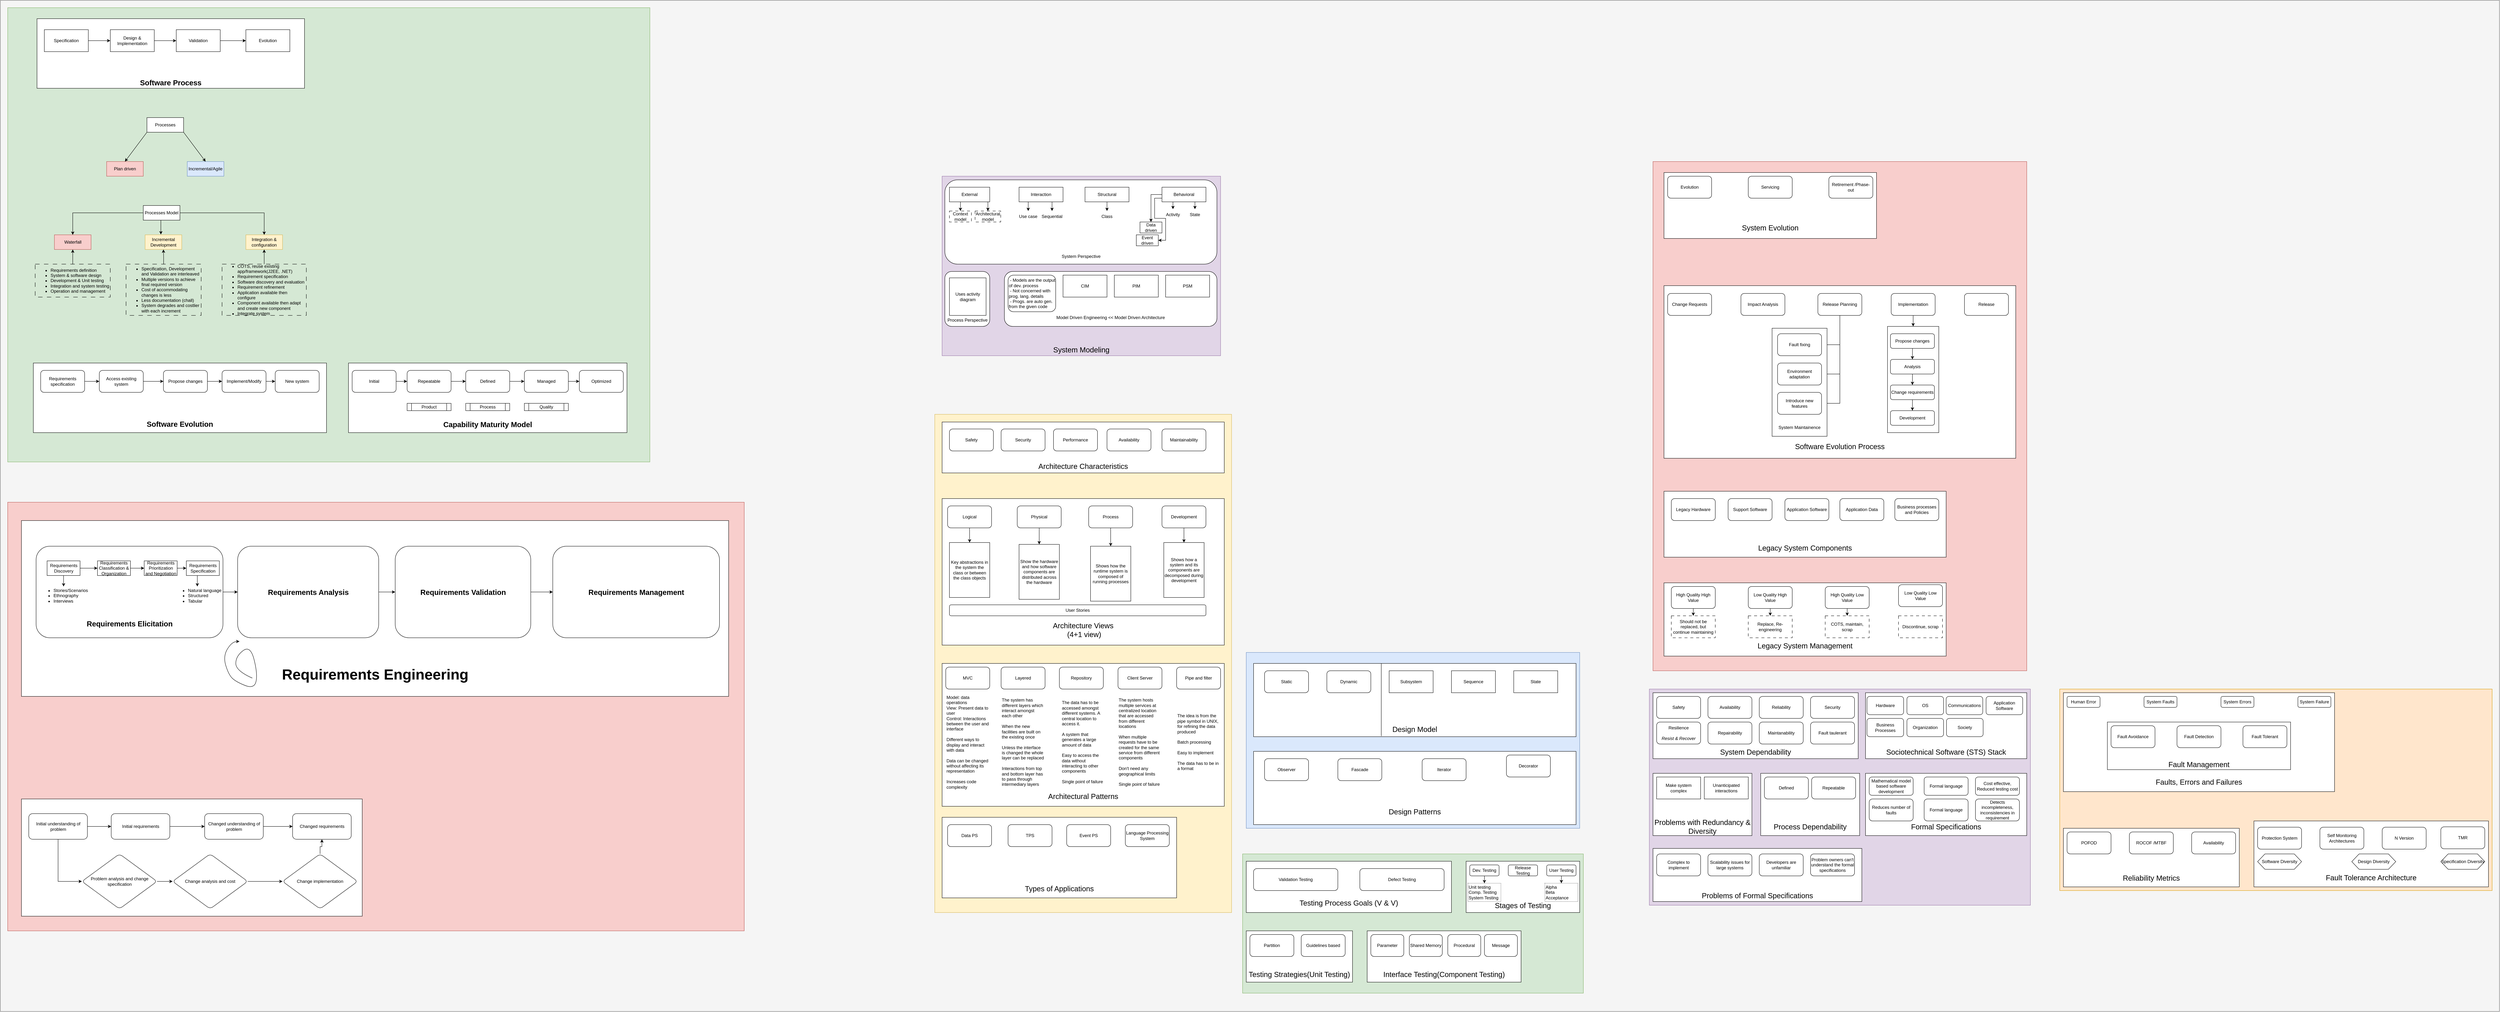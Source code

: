 <mxfile version="25.0.1">
  <diagram name="Page-1" id="WUkf8uHuEilfoa0VEvxg">
    <mxGraphModel dx="6100" dy="3030" grid="1" gridSize="10" guides="1" tooltips="1" connect="1" arrows="1" fold="1" page="1" pageScale="1" pageWidth="850" pageHeight="1100" math="0" shadow="0">
      <root>
        <mxCell id="0" />
        <mxCell id="1" parent="0" />
        <mxCell id="BRX1Bkr_KAO75aM2ljrx-23" value="" style="rounded=0;whiteSpace=wrap;html=1;fillColor=#f5f5f5;fontColor=#333333;strokeColor=#666666;" vertex="1" parent="1">
          <mxGeometry x="-20" width="6820" height="2760" as="geometry" />
        </mxCell>
        <mxCell id="BRX1Bkr_KAO75aM2ljrx-22" value="" style="rounded=0;whiteSpace=wrap;html=1;fillColor=#ffe6cc;strokeColor=#d79b00;" vertex="1" parent="1">
          <mxGeometry x="5600" y="1880" width="1180" height="550" as="geometry" />
        </mxCell>
        <mxCell id="BRX1Bkr_KAO75aM2ljrx-5" value="&lt;div&gt;&lt;font style=&quot;font-size: 20px;&quot;&gt;&lt;br&gt;&lt;/font&gt;&lt;/div&gt;&lt;div&gt;&lt;font style=&quot;font-size: 20px;&quot;&gt;&lt;br&gt;&lt;/font&gt;&lt;/div&gt;&lt;div&gt;&lt;font style=&quot;font-size: 20px;&quot;&gt;&lt;br&gt;&lt;/font&gt;&lt;/div&gt;&lt;div&gt;&lt;font style=&quot;font-size: 20px;&quot;&gt;&lt;br&gt;&lt;/font&gt;&lt;/div&gt;&lt;div&gt;&lt;font style=&quot;font-size: 20px;&quot;&gt;&lt;br&gt;&lt;/font&gt;&lt;/div&gt;&lt;div&gt;&lt;font style=&quot;font-size: 20px;&quot;&gt;&lt;br&gt;&lt;/font&gt;&lt;/div&gt;&lt;div&gt;&lt;font style=&quot;font-size: 20px;&quot;&gt;&lt;br&gt;&lt;/font&gt;&lt;/div&gt;&lt;div&gt;&lt;font style=&quot;font-size: 20px;&quot;&gt;&lt;br&gt;&lt;/font&gt;&lt;/div&gt;&lt;div&gt;&lt;font style=&quot;font-size: 20px;&quot;&gt;&lt;br&gt;&lt;/font&gt;&lt;/div&gt;&lt;div&gt;&lt;font style=&quot;font-size: 20px;&quot;&gt;Faults, Errors and Failures&lt;/font&gt;&lt;/div&gt;" style="rounded=0;whiteSpace=wrap;html=1;" vertex="1" parent="1">
          <mxGeometry x="5610" y="1890" width="740" height="270" as="geometry" />
        </mxCell>
        <mxCell id="hQ6ZfhhY23ljyJvSHp8S-38" value="" style="rounded=0;whiteSpace=wrap;html=1;fillColor=#e1d5e7;strokeColor=#9673a6;movable=0;resizable=0;rotatable=0;deletable=0;editable=0;locked=1;connectable=0;" parent="1" vertex="1">
          <mxGeometry x="4480" y="1880" width="1040" height="590" as="geometry" />
        </mxCell>
        <mxCell id="lIwQM173xWx7DT9UnDit-51" value="" style="rounded=0;whiteSpace=wrap;html=1;fillColor=#f8cecc;strokeColor=#b85450;" parent="1" vertex="1">
          <mxGeometry x="4490" y="440" width="1020" height="1390" as="geometry" />
        </mxCell>
        <mxCell id="-yOveO9hKR51PWF9uIgj-80" value="" style="rounded=0;whiteSpace=wrap;html=1;fillColor=#d5e8d4;strokeColor=#82b366;" parent="1" vertex="1">
          <mxGeometry x="3370" y="2330" width="930" height="380" as="geometry" />
        </mxCell>
        <mxCell id="-yOveO9hKR51PWF9uIgj-58" value="" style="rounded=0;whiteSpace=wrap;html=1;movable=0;resizable=0;rotatable=0;deletable=0;editable=0;locked=1;connectable=0;fillColor=#dae8fc;strokeColor=#6c8ebf;" parent="1" vertex="1">
          <mxGeometry x="3380" y="1780" width="910" height="480" as="geometry" />
        </mxCell>
        <mxCell id="-yOveO9hKR51PWF9uIgj-42" value="" style="rounded=0;whiteSpace=wrap;html=1;fillColor=#fff2cc;strokeColor=#d6b656;movable=0;resizable=0;rotatable=0;deletable=0;editable=0;locked=1;connectable=0;" parent="1" vertex="1">
          <mxGeometry x="2530" y="1130" width="810" height="1360" as="geometry" />
        </mxCell>
        <mxCell id="IliaSuC26JjyOJG5OuUg-1" value="" style="rounded=0;whiteSpace=wrap;html=1;fillColor=#f8cecc;strokeColor=#b85450;movable=0;resizable=0;rotatable=0;deletable=0;editable=0;locked=1;connectable=0;" parent="1" vertex="1">
          <mxGeometry y="1370" width="2010" height="1170" as="geometry" />
        </mxCell>
        <mxCell id="E0Iw3UuUSvdUgsHP7zAj-17" value="" style="rounded=0;whiteSpace=wrap;html=1;fillColor=#d5e8d4;strokeColor=#82b366;" parent="1" vertex="1">
          <mxGeometry y="20" width="1752.5" height="1240" as="geometry" />
        </mxCell>
        <mxCell id="eU5OUPiUkgm-xmvGEM90-1" value="&lt;div&gt;&lt;br&gt;&lt;/div&gt;&lt;div&gt;&lt;br&gt;&lt;/div&gt;&lt;div&gt;&lt;br&gt;&lt;/div&gt;&lt;div&gt;&lt;br&gt;&lt;/div&gt;&lt;div&gt;&lt;br&gt;&lt;/div&gt;&lt;div&gt;&lt;br&gt;&lt;/div&gt;&lt;div&gt;&lt;br&gt;&lt;/div&gt;&lt;div&gt;&lt;br&gt;&lt;/div&gt;&lt;div&gt;&lt;br&gt;&lt;/div&gt;&lt;div&gt;&lt;br&gt;&lt;/div&gt;&lt;div&gt;&lt;br&gt;&lt;/div&gt;&lt;div&gt;&lt;b&gt;&lt;font style=&quot;font-size: 20px;&quot;&gt;Software Process&lt;/font&gt;&lt;/b&gt;&lt;/div&gt;" style="rounded=0;whiteSpace=wrap;html=1;movable=0;resizable=0;rotatable=0;deletable=0;editable=0;locked=1;connectable=0;" parent="1" vertex="1">
          <mxGeometry x="80" y="50" width="730" height="190" as="geometry" />
        </mxCell>
        <mxCell id="eU5OUPiUkgm-xmvGEM90-6" value="" style="edgeStyle=orthogonalEdgeStyle;rounded=0;orthogonalLoop=1;jettySize=auto;html=1;movable=0;resizable=0;rotatable=0;deletable=0;editable=0;locked=1;connectable=0;" parent="1" source="eU5OUPiUkgm-xmvGEM90-2" target="eU5OUPiUkgm-xmvGEM90-3" edge="1">
          <mxGeometry relative="1" as="geometry" />
        </mxCell>
        <mxCell id="eU5OUPiUkgm-xmvGEM90-2" value="Specification" style="rounded=0;whiteSpace=wrap;html=1;movable=0;resizable=0;rotatable=0;deletable=0;editable=0;locked=1;connectable=0;" parent="1" vertex="1">
          <mxGeometry x="100" y="80" width="120" height="60" as="geometry" />
        </mxCell>
        <mxCell id="eU5OUPiUkgm-xmvGEM90-7" value="" style="edgeStyle=orthogonalEdgeStyle;rounded=0;orthogonalLoop=1;jettySize=auto;html=1;movable=0;resizable=0;rotatable=0;deletable=0;editable=0;locked=1;connectable=0;" parent="1" source="eU5OUPiUkgm-xmvGEM90-3" target="eU5OUPiUkgm-xmvGEM90-4" edge="1">
          <mxGeometry relative="1" as="geometry" />
        </mxCell>
        <mxCell id="eU5OUPiUkgm-xmvGEM90-3" value="Design &amp;amp; Implementation" style="rounded=0;whiteSpace=wrap;html=1;movable=0;resizable=0;rotatable=0;deletable=0;editable=0;locked=1;connectable=0;" parent="1" vertex="1">
          <mxGeometry x="280" y="80" width="120" height="60" as="geometry" />
        </mxCell>
        <mxCell id="eU5OUPiUkgm-xmvGEM90-8" value="" style="edgeStyle=orthogonalEdgeStyle;rounded=0;orthogonalLoop=1;jettySize=auto;html=1;movable=0;resizable=0;rotatable=0;deletable=0;editable=0;locked=1;connectable=0;" parent="1" source="eU5OUPiUkgm-xmvGEM90-4" target="eU5OUPiUkgm-xmvGEM90-5" edge="1">
          <mxGeometry relative="1" as="geometry" />
        </mxCell>
        <mxCell id="eU5OUPiUkgm-xmvGEM90-4" value="Validation" style="rounded=0;whiteSpace=wrap;html=1;movable=0;resizable=0;rotatable=0;deletable=0;editable=0;locked=1;connectable=0;" parent="1" vertex="1">
          <mxGeometry x="460" y="80" width="120" height="60" as="geometry" />
        </mxCell>
        <mxCell id="eU5OUPiUkgm-xmvGEM90-5" value="Evolution" style="rounded=0;whiteSpace=wrap;html=1;movable=0;resizable=0;rotatable=0;deletable=0;editable=0;locked=1;connectable=0;" parent="1" vertex="1">
          <mxGeometry x="650" y="80" width="120" height="60" as="geometry" />
        </mxCell>
        <mxCell id="eU5OUPiUkgm-xmvGEM90-9" value="Processes" style="rounded=0;whiteSpace=wrap;html=1;movable=0;resizable=0;rotatable=0;deletable=0;editable=0;locked=1;connectable=0;" parent="1" vertex="1">
          <mxGeometry x="380" y="320" width="100" height="40" as="geometry" />
        </mxCell>
        <mxCell id="eU5OUPiUkgm-xmvGEM90-10" value="Plan driven" style="rounded=0;whiteSpace=wrap;html=1;fillColor=#f8cecc;strokeColor=#b85450;movable=0;resizable=0;rotatable=0;deletable=0;editable=0;locked=1;connectable=0;" parent="1" vertex="1">
          <mxGeometry x="270" y="440" width="100" height="40" as="geometry" />
        </mxCell>
        <mxCell id="eU5OUPiUkgm-xmvGEM90-11" value="Incremental/Agile" style="rounded=0;whiteSpace=wrap;html=1;fillColor=#dae8fc;strokeColor=#6c8ebf;movable=0;resizable=0;rotatable=0;deletable=0;editable=0;locked=1;connectable=0;" parent="1" vertex="1">
          <mxGeometry x="490" y="440" width="100" height="40" as="geometry" />
        </mxCell>
        <mxCell id="eU5OUPiUkgm-xmvGEM90-13" value="" style="endArrow=classic;html=1;rounded=0;entryX=0.5;entryY=0;entryDx=0;entryDy=0;exitX=0;exitY=1;exitDx=0;exitDy=0;movable=0;resizable=0;rotatable=0;deletable=0;editable=0;locked=1;connectable=0;" parent="1" source="eU5OUPiUkgm-xmvGEM90-9" target="eU5OUPiUkgm-xmvGEM90-10" edge="1">
          <mxGeometry width="50" height="50" relative="1" as="geometry">
            <mxPoint x="400" y="300" as="sourcePoint" />
            <mxPoint x="450" y="250" as="targetPoint" />
          </mxGeometry>
        </mxCell>
        <mxCell id="eU5OUPiUkgm-xmvGEM90-14" value="" style="endArrow=classic;html=1;rounded=0;entryX=0.5;entryY=0;entryDx=0;entryDy=0;exitX=1;exitY=1;exitDx=0;exitDy=0;movable=0;resizable=0;rotatable=0;deletable=0;editable=0;locked=1;connectable=0;" parent="1" source="eU5OUPiUkgm-xmvGEM90-9" target="eU5OUPiUkgm-xmvGEM90-11" edge="1">
          <mxGeometry width="50" height="50" relative="1" as="geometry">
            <mxPoint x="390" y="370" as="sourcePoint" />
            <mxPoint x="350" y="410" as="targetPoint" />
          </mxGeometry>
        </mxCell>
        <mxCell id="eU5OUPiUkgm-xmvGEM90-21" style="edgeStyle=orthogonalEdgeStyle;rounded=0;orthogonalLoop=1;jettySize=auto;html=1;exitX=0;exitY=0.5;exitDx=0;exitDy=0;entryX=0.5;entryY=0;entryDx=0;entryDy=0;movable=0;resizable=0;rotatable=0;deletable=0;editable=0;locked=1;connectable=0;" parent="1" source="eU5OUPiUkgm-xmvGEM90-15" target="eU5OUPiUkgm-xmvGEM90-17" edge="1">
          <mxGeometry relative="1" as="geometry" />
        </mxCell>
        <mxCell id="eU5OUPiUkgm-xmvGEM90-23" style="edgeStyle=orthogonalEdgeStyle;rounded=0;orthogonalLoop=1;jettySize=auto;html=1;exitX=1;exitY=0.5;exitDx=0;exitDy=0;entryX=0.5;entryY=0;entryDx=0;entryDy=0;movable=0;resizable=0;rotatable=0;deletable=0;editable=0;locked=1;connectable=0;" parent="1" source="eU5OUPiUkgm-xmvGEM90-15" target="eU5OUPiUkgm-xmvGEM90-19" edge="1">
          <mxGeometry relative="1" as="geometry" />
        </mxCell>
        <mxCell id="eU5OUPiUkgm-xmvGEM90-15" value="Processes Model" style="rounded=0;whiteSpace=wrap;html=1;movable=0;resizable=0;rotatable=0;deletable=0;editable=0;locked=1;connectable=0;" parent="1" vertex="1">
          <mxGeometry x="370" y="560" width="100" height="40" as="geometry" />
        </mxCell>
        <mxCell id="eU5OUPiUkgm-xmvGEM90-17" value="Waterfall" style="rounded=0;whiteSpace=wrap;html=1;fillColor=#f8cecc;strokeColor=#b85450;movable=0;resizable=0;rotatable=0;deletable=0;editable=0;locked=1;connectable=0;" parent="1" vertex="1">
          <mxGeometry x="127.5" y="640" width="100" height="40" as="geometry" />
        </mxCell>
        <mxCell id="eU5OUPiUkgm-xmvGEM90-18" value="Incremental Development" style="rounded=0;whiteSpace=wrap;html=1;fillColor=#fff2cc;strokeColor=#d6b656;movable=0;resizable=0;rotatable=0;deletable=0;editable=0;locked=1;connectable=0;" parent="1" vertex="1">
          <mxGeometry x="375" y="640" width="100" height="40" as="geometry" />
        </mxCell>
        <mxCell id="eU5OUPiUkgm-xmvGEM90-19" value="Integration &amp;amp; configuration" style="rounded=0;whiteSpace=wrap;html=1;fillColor=#fff2cc;strokeColor=#d6b656;movable=0;resizable=0;rotatable=0;deletable=0;editable=0;locked=1;connectable=0;" parent="1" vertex="1">
          <mxGeometry x="650" y="640" width="100" height="40" as="geometry" />
        </mxCell>
        <mxCell id="eU5OUPiUkgm-xmvGEM90-22" style="edgeStyle=orthogonalEdgeStyle;rounded=0;orthogonalLoop=1;jettySize=auto;html=1;exitX=0.5;exitY=1;exitDx=0;exitDy=0;entryX=0.43;entryY=-0.025;entryDx=0;entryDy=0;entryPerimeter=0;movable=0;resizable=0;rotatable=0;deletable=0;editable=0;locked=1;connectable=0;" parent="1" source="eU5OUPiUkgm-xmvGEM90-15" target="eU5OUPiUkgm-xmvGEM90-18" edge="1">
          <mxGeometry relative="1" as="geometry" />
        </mxCell>
        <mxCell id="eU5OUPiUkgm-xmvGEM90-26" value="" style="edgeStyle=orthogonalEdgeStyle;rounded=0;orthogonalLoop=1;jettySize=auto;html=1;movable=0;resizable=0;rotatable=0;deletable=0;editable=0;locked=1;connectable=0;" parent="1" source="eU5OUPiUkgm-xmvGEM90-25" target="eU5OUPiUkgm-xmvGEM90-17" edge="1">
          <mxGeometry relative="1" as="geometry" />
        </mxCell>
        <mxCell id="eU5OUPiUkgm-xmvGEM90-25" value="&lt;div align=&quot;left&quot;&gt;&lt;ul&gt;&lt;li&gt;Requirements definition&lt;/li&gt;&lt;li&gt;System &amp;amp; software design&lt;/li&gt;&lt;li&gt;Development &amp;amp; Unit testing&lt;/li&gt;&lt;li&gt;Integration and system testing&lt;/li&gt;&lt;li&gt;Operation and management&lt;br&gt;&lt;/li&gt;&lt;/ul&gt;&lt;/div&gt;" style="text;html=1;align=left;verticalAlign=middle;whiteSpace=wrap;rounded=0;dashed=1;strokeColor=default;dashPattern=12 12;movable=0;resizable=0;rotatable=0;deletable=0;editable=0;locked=1;connectable=0;" parent="1" vertex="1">
          <mxGeometry x="75" y="720" width="205" height="90" as="geometry" />
        </mxCell>
        <mxCell id="eU5OUPiUkgm-xmvGEM90-28" value="" style="edgeStyle=orthogonalEdgeStyle;rounded=0;orthogonalLoop=1;jettySize=auto;html=1;movable=0;resizable=0;rotatable=0;deletable=0;editable=0;locked=1;connectable=0;" parent="1" source="eU5OUPiUkgm-xmvGEM90-27" target="eU5OUPiUkgm-xmvGEM90-18" edge="1">
          <mxGeometry relative="1" as="geometry" />
        </mxCell>
        <mxCell id="eU5OUPiUkgm-xmvGEM90-27" value="&lt;ul&gt;&lt;li&gt;Specification, Development and Validation are interleaved&lt;/li&gt;&lt;li&gt;Multiple versions to achieve final required version&lt;br&gt;&lt;/li&gt;&lt;li&gt;Cost of accommodating changes is less&lt;/li&gt;&lt;li&gt;Less documentation (chall)&lt;/li&gt;&lt;li&gt;System degrades and costlier with each increment&lt;br&gt;&lt;/li&gt;&lt;/ul&gt;" style="text;html=1;align=left;verticalAlign=middle;whiteSpace=wrap;rounded=0;dashed=1;strokeColor=default;dashPattern=12 12;movable=0;resizable=0;rotatable=0;deletable=0;editable=0;locked=1;connectable=0;" parent="1" vertex="1">
          <mxGeometry x="323" y="720" width="205" height="140" as="geometry" />
        </mxCell>
        <mxCell id="eU5OUPiUkgm-xmvGEM90-30" value="" style="edgeStyle=orthogonalEdgeStyle;rounded=0;orthogonalLoop=1;jettySize=auto;html=1;movable=0;resizable=0;rotatable=0;deletable=0;editable=0;locked=1;connectable=0;" parent="1" source="eU5OUPiUkgm-xmvGEM90-29" target="eU5OUPiUkgm-xmvGEM90-19" edge="1">
          <mxGeometry relative="1" as="geometry" />
        </mxCell>
        <mxCell id="eU5OUPiUkgm-xmvGEM90-29" value="&lt;ul&gt;&lt;li&gt;COTS, reuse existing app/framework(J2EE, .NET)&lt;/li&gt;&lt;li&gt;Requirement specification&lt;/li&gt;&lt;li&gt;Software discovery and evaluation&lt;br&gt;&lt;/li&gt;&lt;li&gt;Requirement refinement&lt;/li&gt;&lt;li&gt;Application available then configure&lt;/li&gt;&lt;li&gt;Component available then adapt and create new component&lt;br&gt;&lt;/li&gt;&lt;li&gt;Integrate system&lt;br&gt;&lt;/li&gt;&lt;/ul&gt;" style="text;html=1;align=left;verticalAlign=middle;whiteSpace=wrap;rounded=0;dashed=1;strokeColor=default;dashPattern=12 12;movable=0;resizable=0;rotatable=0;deletable=0;editable=0;locked=1;connectable=0;" parent="1" vertex="1">
          <mxGeometry x="585" y="720" width="230" height="140" as="geometry" />
        </mxCell>
        <mxCell id="6BnkQUGsRllKWGxfREIt-1" value="&lt;br&gt;&lt;div&gt;&lt;br&gt;&lt;/div&gt;&lt;div&gt;&lt;b&gt;&lt;br&gt;&lt;/b&gt;&lt;/div&gt;&lt;div&gt;&lt;b&gt;&lt;br&gt;&lt;/b&gt;&lt;/div&gt;&lt;div&gt;&lt;b&gt;&lt;br&gt;&lt;/b&gt;&lt;/div&gt;&lt;div&gt;&lt;b&gt;&lt;br&gt;&lt;/b&gt;&lt;/div&gt;&lt;div&gt;&lt;b&gt;&lt;br&gt;&lt;/b&gt;&lt;/div&gt;&lt;div&gt;&lt;b&gt;&lt;br&gt;&lt;/b&gt;&lt;/div&gt;&lt;div&gt;&lt;b&gt;&lt;br&gt;&lt;/b&gt;&lt;/div&gt;&lt;div&gt;&lt;b&gt;&lt;br&gt;&lt;/b&gt;&lt;/div&gt;&lt;div&gt;&lt;b&gt;&lt;font style=&quot;font-size: 20px;&quot;&gt;Software Evolution&lt;/font&gt;&lt;/b&gt;&lt;/div&gt;" style="rounded=0;whiteSpace=wrap;html=1;movable=0;resizable=0;rotatable=0;deletable=0;editable=0;locked=1;connectable=0;" parent="1" vertex="1">
          <mxGeometry x="70" y="990" width="800" height="190" as="geometry" />
        </mxCell>
        <mxCell id="6BnkQUGsRllKWGxfREIt-5" value="" style="edgeStyle=orthogonalEdgeStyle;rounded=0;orthogonalLoop=1;jettySize=auto;html=1;movable=0;resizable=0;rotatable=0;deletable=0;editable=0;locked=1;connectable=0;" parent="1" source="6BnkQUGsRllKWGxfREIt-3" target="6BnkQUGsRllKWGxfREIt-4" edge="1">
          <mxGeometry relative="1" as="geometry" />
        </mxCell>
        <mxCell id="6BnkQUGsRllKWGxfREIt-3" value="Requirements specification" style="rounded=1;whiteSpace=wrap;html=1;movable=0;resizable=0;rotatable=0;deletable=0;editable=0;locked=1;connectable=0;" parent="1" vertex="1">
          <mxGeometry x="90" y="1010" width="120" height="60" as="geometry" />
        </mxCell>
        <mxCell id="6BnkQUGsRllKWGxfREIt-7" value="" style="edgeStyle=orthogonalEdgeStyle;rounded=0;orthogonalLoop=1;jettySize=auto;html=1;movable=0;resizable=0;rotatable=0;deletable=0;editable=0;locked=1;connectable=0;" parent="1" source="6BnkQUGsRllKWGxfREIt-4" target="6BnkQUGsRllKWGxfREIt-6" edge="1">
          <mxGeometry relative="1" as="geometry" />
        </mxCell>
        <mxCell id="6BnkQUGsRllKWGxfREIt-4" value="Access existing system" style="whiteSpace=wrap;html=1;rounded=1;movable=0;resizable=0;rotatable=0;deletable=0;editable=0;locked=1;connectable=0;" parent="1" vertex="1">
          <mxGeometry x="250" y="1010" width="120" height="60" as="geometry" />
        </mxCell>
        <mxCell id="6BnkQUGsRllKWGxfREIt-9" value="" style="edgeStyle=orthogonalEdgeStyle;rounded=0;orthogonalLoop=1;jettySize=auto;html=1;movable=0;resizable=0;rotatable=0;deletable=0;editable=0;locked=1;connectable=0;" parent="1" source="6BnkQUGsRllKWGxfREIt-6" target="6BnkQUGsRllKWGxfREIt-8" edge="1">
          <mxGeometry relative="1" as="geometry" />
        </mxCell>
        <mxCell id="6BnkQUGsRllKWGxfREIt-6" value="Propose changes" style="whiteSpace=wrap;html=1;rounded=1;movable=0;resizable=0;rotatable=0;deletable=0;editable=0;locked=1;connectable=0;" parent="1" vertex="1">
          <mxGeometry x="425" y="1010" width="120" height="60" as="geometry" />
        </mxCell>
        <mxCell id="6BnkQUGsRllKWGxfREIt-11" value="" style="edgeStyle=orthogonalEdgeStyle;rounded=0;orthogonalLoop=1;jettySize=auto;html=1;movable=0;resizable=0;rotatable=0;deletable=0;editable=0;locked=1;connectable=0;" parent="1" source="6BnkQUGsRllKWGxfREIt-8" target="6BnkQUGsRllKWGxfREIt-10" edge="1">
          <mxGeometry relative="1" as="geometry" />
        </mxCell>
        <mxCell id="6BnkQUGsRllKWGxfREIt-8" value="Implement/Modify" style="whiteSpace=wrap;html=1;rounded=1;movable=0;resizable=0;rotatable=0;deletable=0;editable=0;locked=1;connectable=0;" parent="1" vertex="1">
          <mxGeometry x="585" y="1010" width="120" height="60" as="geometry" />
        </mxCell>
        <mxCell id="6BnkQUGsRllKWGxfREIt-10" value="New system" style="whiteSpace=wrap;html=1;rounded=1;movable=0;resizable=0;rotatable=0;deletable=0;editable=0;locked=1;connectable=0;" parent="1" vertex="1">
          <mxGeometry x="730" y="1010" width="120" height="60" as="geometry" />
        </mxCell>
        <mxCell id="E0Iw3UuUSvdUgsHP7zAj-1" value="&lt;div&gt;&lt;b&gt;&lt;font style=&quot;font-size: 20px;&quot;&gt;&lt;br&gt;&lt;/font&gt;&lt;/b&gt;&lt;/div&gt;&lt;div&gt;&lt;b&gt;&lt;font style=&quot;font-size: 20px;&quot;&gt;&lt;br&gt;&lt;/font&gt;&lt;/b&gt;&lt;/div&gt;&lt;div&gt;&lt;b&gt;&lt;font style=&quot;font-size: 20px;&quot;&gt;&lt;br&gt;&lt;/font&gt;&lt;/b&gt;&lt;/div&gt;&lt;div&gt;&lt;b&gt;&lt;font style=&quot;font-size: 20px;&quot;&gt;&lt;br&gt;&lt;/font&gt;&lt;/b&gt;&lt;/div&gt;&lt;div&gt;&lt;b&gt;&lt;font style=&quot;font-size: 20px;&quot;&gt;&lt;br&gt;&lt;/font&gt;&lt;/b&gt;&lt;/div&gt;&lt;div&gt;&lt;b&gt;&lt;font style=&quot;font-size: 20px;&quot;&gt;&lt;br&gt;&lt;/font&gt;&lt;/b&gt;&lt;/div&gt;&lt;div&gt;&lt;b&gt;&lt;font style=&quot;font-size: 20px;&quot;&gt;Capability Maturity Model&lt;/font&gt;&lt;/b&gt;&lt;/div&gt;" style="rounded=0;whiteSpace=wrap;html=1;movable=0;resizable=0;rotatable=0;deletable=0;editable=0;locked=1;connectable=0;" parent="1" vertex="1">
          <mxGeometry x="930" y="990" width="760" height="190" as="geometry" />
        </mxCell>
        <mxCell id="E0Iw3UuUSvdUgsHP7zAj-4" value="" style="edgeStyle=orthogonalEdgeStyle;rounded=0;orthogonalLoop=1;jettySize=auto;html=1;movable=0;resizable=0;rotatable=0;deletable=0;editable=0;locked=1;connectable=0;" parent="1" source="E0Iw3UuUSvdUgsHP7zAj-2" target="E0Iw3UuUSvdUgsHP7zAj-3" edge="1">
          <mxGeometry relative="1" as="geometry" />
        </mxCell>
        <mxCell id="E0Iw3UuUSvdUgsHP7zAj-2" value="Initial" style="rounded=1;whiteSpace=wrap;html=1;movable=0;resizable=0;rotatable=0;deletable=0;editable=0;locked=1;connectable=0;" parent="1" vertex="1">
          <mxGeometry x="940" y="1010" width="120" height="60" as="geometry" />
        </mxCell>
        <mxCell id="E0Iw3UuUSvdUgsHP7zAj-6" value="" style="edgeStyle=orthogonalEdgeStyle;rounded=0;orthogonalLoop=1;jettySize=auto;html=1;movable=0;resizable=0;rotatable=0;deletable=0;editable=0;locked=1;connectable=0;" parent="1" source="E0Iw3UuUSvdUgsHP7zAj-3" target="E0Iw3UuUSvdUgsHP7zAj-5" edge="1">
          <mxGeometry relative="1" as="geometry" />
        </mxCell>
        <mxCell id="E0Iw3UuUSvdUgsHP7zAj-3" value="Repeatable" style="whiteSpace=wrap;html=1;rounded=1;movable=0;resizable=0;rotatable=0;deletable=0;editable=0;locked=1;connectable=0;" parent="1" vertex="1">
          <mxGeometry x="1090" y="1010" width="120" height="60" as="geometry" />
        </mxCell>
        <mxCell id="E0Iw3UuUSvdUgsHP7zAj-8" value="" style="edgeStyle=orthogonalEdgeStyle;rounded=0;orthogonalLoop=1;jettySize=auto;html=1;movable=0;resizable=0;rotatable=0;deletable=0;editable=0;locked=1;connectable=0;" parent="1" source="E0Iw3UuUSvdUgsHP7zAj-5" target="E0Iw3UuUSvdUgsHP7zAj-7" edge="1">
          <mxGeometry relative="1" as="geometry" />
        </mxCell>
        <mxCell id="E0Iw3UuUSvdUgsHP7zAj-5" value="Defined" style="whiteSpace=wrap;html=1;rounded=1;movable=0;resizable=0;rotatable=0;deletable=0;editable=0;locked=1;connectable=0;" parent="1" vertex="1">
          <mxGeometry x="1250" y="1010" width="120" height="60" as="geometry" />
        </mxCell>
        <mxCell id="E0Iw3UuUSvdUgsHP7zAj-10" value="" style="edgeStyle=orthogonalEdgeStyle;rounded=0;orthogonalLoop=1;jettySize=auto;html=1;movable=0;resizable=0;rotatable=0;deletable=0;editable=0;locked=1;connectable=0;" parent="1" source="E0Iw3UuUSvdUgsHP7zAj-7" target="E0Iw3UuUSvdUgsHP7zAj-9" edge="1">
          <mxGeometry relative="1" as="geometry" />
        </mxCell>
        <mxCell id="E0Iw3UuUSvdUgsHP7zAj-7" value="Managed" style="whiteSpace=wrap;html=1;rounded=1;movable=0;resizable=0;rotatable=0;deletable=0;editable=0;locked=1;connectable=0;" parent="1" vertex="1">
          <mxGeometry x="1410" y="1010" width="120" height="60" as="geometry" />
        </mxCell>
        <mxCell id="E0Iw3UuUSvdUgsHP7zAj-9" value="Optimized" style="whiteSpace=wrap;html=1;rounded=1;movable=0;resizable=0;rotatable=0;deletable=0;editable=0;locked=1;connectable=0;" parent="1" vertex="1">
          <mxGeometry x="1560" y="1010" width="120" height="60" as="geometry" />
        </mxCell>
        <mxCell id="E0Iw3UuUSvdUgsHP7zAj-11" value="Process" style="shape=process;whiteSpace=wrap;html=1;backgroundOutline=1;movable=0;resizable=0;rotatable=0;deletable=0;editable=0;locked=1;connectable=0;" parent="1" vertex="1">
          <mxGeometry x="1250" y="1100" width="120" height="20" as="geometry" />
        </mxCell>
        <mxCell id="E0Iw3UuUSvdUgsHP7zAj-14" value="Product" style="shape=process;whiteSpace=wrap;html=1;backgroundOutline=1;movable=0;resizable=0;rotatable=0;deletable=0;editable=0;locked=1;connectable=0;" parent="1" vertex="1">
          <mxGeometry x="1090" y="1100" width="120" height="20" as="geometry" />
        </mxCell>
        <mxCell id="E0Iw3UuUSvdUgsHP7zAj-15" value="Quality" style="shape=process;whiteSpace=wrap;html=1;backgroundOutline=1;movable=0;resizable=0;rotatable=0;deletable=0;editable=0;locked=1;connectable=0;" parent="1" vertex="1">
          <mxGeometry x="1410" y="1100" width="120" height="20" as="geometry" />
        </mxCell>
        <mxCell id="Emmmvu-aRQl3JNMh38jR-1" value="&lt;div&gt;&lt;br&gt;&lt;/div&gt;&lt;div&gt;&lt;br&gt;&lt;/div&gt;&lt;div&gt;&lt;br&gt;&lt;/div&gt;&lt;div&gt;&lt;br&gt;&lt;/div&gt;&lt;div&gt;&lt;br&gt;&lt;/div&gt;&lt;div&gt;&lt;br&gt;&lt;/div&gt;&lt;div&gt;&lt;br&gt;&lt;/div&gt;&lt;div&gt;&lt;br&gt;&lt;/div&gt;&lt;div&gt;&lt;br&gt;&lt;/div&gt;&lt;div&gt;&lt;br&gt;&lt;/div&gt;&lt;div&gt;&lt;br&gt;&lt;/div&gt;&lt;div&gt;&lt;br&gt;&lt;/div&gt;&lt;div&gt;&lt;br&gt;&lt;/div&gt;&lt;div&gt;&lt;br&gt;&lt;/div&gt;&lt;div&gt;&lt;br&gt;&lt;/div&gt;&lt;div&gt;&lt;br&gt;&lt;/div&gt;&lt;div&gt;&lt;br&gt;&lt;/div&gt;&lt;div&gt;&lt;br&gt;&lt;/div&gt;&lt;div&gt;&lt;br&gt;&lt;/div&gt;&lt;div&gt;&lt;br&gt;&lt;/div&gt;&lt;div&gt;&lt;br&gt;&lt;/div&gt;&lt;div&gt;&lt;br&gt;&lt;/div&gt;&lt;div&gt;&lt;br&gt;&lt;/div&gt;&lt;div&gt;&lt;br&gt;&lt;/div&gt;&lt;div&gt;&lt;br&gt;&lt;/div&gt;&lt;div&gt;&lt;font style=&quot;font-size: 40px;&quot;&gt;&lt;b&gt;Requirements Engineering&lt;/b&gt;&lt;/font&gt;&lt;/div&gt;" style="rounded=0;whiteSpace=wrap;html=1;movable=0;resizable=0;rotatable=0;deletable=0;editable=0;locked=1;connectable=0;" parent="1" vertex="1">
          <mxGeometry x="37.5" y="1420" width="1930" height="480" as="geometry" />
        </mxCell>
        <mxCell id="Emmmvu-aRQl3JNMh38jR-4" value="" style="edgeStyle=orthogonalEdgeStyle;rounded=0;orthogonalLoop=1;jettySize=auto;html=1;movable=0;resizable=0;rotatable=0;deletable=0;editable=0;locked=1;connectable=0;" parent="1" source="Emmmvu-aRQl3JNMh38jR-2" target="Emmmvu-aRQl3JNMh38jR-3" edge="1">
          <mxGeometry relative="1" as="geometry" />
        </mxCell>
        <mxCell id="Emmmvu-aRQl3JNMh38jR-2" value="&lt;br&gt;&lt;div&gt;&lt;br&gt;&lt;/div&gt;&lt;div&gt;&lt;font style=&quot;font-size: 20px;&quot;&gt;&lt;b&gt;&lt;br&gt;&lt;/b&gt;&lt;/font&gt;&lt;/div&gt;&lt;div&gt;&lt;font style=&quot;font-size: 20px;&quot;&gt;&lt;b&gt;&lt;br&gt;&lt;/b&gt;&lt;/font&gt;&lt;/div&gt;&lt;div&gt;&lt;font style=&quot;font-size: 20px;&quot;&gt;&lt;b&gt;&lt;br&gt;&lt;/b&gt;&lt;/font&gt;&lt;/div&gt;&lt;div&gt;&lt;font style=&quot;font-size: 20px;&quot;&gt;&lt;b&gt;&lt;br&gt;&lt;/b&gt;&lt;/font&gt;&lt;/div&gt;&lt;div&gt;&lt;font style=&quot;font-size: 20px;&quot;&gt;&lt;b&gt;&lt;br&gt;&lt;/b&gt;&lt;/font&gt;&lt;/div&gt;&lt;div&gt;&lt;font style=&quot;font-size: 20px;&quot;&gt;&lt;b&gt;&lt;br&gt;&lt;/b&gt;&lt;/font&gt;&lt;/div&gt;&lt;div&gt;&lt;font style=&quot;font-size: 20px;&quot;&gt;&lt;b&gt;Requirements Elicitation&lt;/b&gt;&lt;/font&gt;&lt;/div&gt;" style="rounded=1;whiteSpace=wrap;html=1;movable=0;resizable=0;rotatable=0;deletable=0;editable=0;locked=1;connectable=0;" parent="1" vertex="1">
          <mxGeometry x="77.5" y="1490" width="510" height="250" as="geometry" />
        </mxCell>
        <mxCell id="Emmmvu-aRQl3JNMh38jR-6" value="" style="edgeStyle=orthogonalEdgeStyle;rounded=0;orthogonalLoop=1;jettySize=auto;html=1;movable=0;resizable=0;rotatable=0;deletable=0;editable=0;locked=1;connectable=0;" parent="1" source="Emmmvu-aRQl3JNMh38jR-3" target="Emmmvu-aRQl3JNMh38jR-5" edge="1">
          <mxGeometry relative="1" as="geometry" />
        </mxCell>
        <mxCell id="Emmmvu-aRQl3JNMh38jR-3" value="&lt;font style=&quot;font-size: 20px;&quot;&gt;&lt;b&gt;Requirements Analysis&lt;/b&gt;&lt;/font&gt;" style="whiteSpace=wrap;html=1;rounded=1;movable=0;resizable=0;rotatable=0;deletable=0;editable=0;locked=1;connectable=0;" parent="1" vertex="1">
          <mxGeometry x="627.5" y="1490" width="385" height="250" as="geometry" />
        </mxCell>
        <mxCell id="Emmmvu-aRQl3JNMh38jR-8" value="" style="edgeStyle=orthogonalEdgeStyle;rounded=0;orthogonalLoop=1;jettySize=auto;html=1;movable=0;resizable=0;rotatable=0;deletable=0;editable=0;locked=1;connectable=0;" parent="1" source="Emmmvu-aRQl3JNMh38jR-5" target="Emmmvu-aRQl3JNMh38jR-7" edge="1">
          <mxGeometry relative="1" as="geometry" />
        </mxCell>
        <mxCell id="Emmmvu-aRQl3JNMh38jR-5" value="&lt;font style=&quot;font-size: 20px;&quot;&gt;&lt;b&gt;Requirements Validation&lt;/b&gt;&lt;/font&gt;" style="whiteSpace=wrap;html=1;rounded=1;movable=0;resizable=0;rotatable=0;deletable=0;editable=0;locked=1;connectable=0;" parent="1" vertex="1">
          <mxGeometry x="1057.5" y="1490" width="370" height="250" as="geometry" />
        </mxCell>
        <mxCell id="Emmmvu-aRQl3JNMh38jR-7" value="&lt;b&gt;&lt;font style=&quot;font-size: 20px;&quot;&gt;Requirements Management&lt;/font&gt;&lt;/b&gt;" style="whiteSpace=wrap;html=1;rounded=1;movable=0;resizable=0;rotatable=0;deletable=0;editable=0;locked=1;connectable=0;" parent="1" vertex="1">
          <mxGeometry x="1487.5" y="1490" width="455" height="250" as="geometry" />
        </mxCell>
        <mxCell id="Emmmvu-aRQl3JNMh38jR-9" value="" style="curved=1;endArrow=classic;html=1;rounded=0;movable=0;resizable=0;rotatable=0;deletable=0;editable=0;locked=1;connectable=0;" parent="1" edge="1">
          <mxGeometry width="50" height="50" relative="1" as="geometry">
            <mxPoint x="667.5" y="1850" as="sourcePoint" />
            <mxPoint x="632.5" y="1750" as="targetPoint" />
            <Array as="points">
              <mxPoint x="622.5" y="1830" />
              <mxPoint x="622.5" y="1790" />
              <mxPoint x="662.5" y="1760" />
              <mxPoint x="682.5" y="1840" />
              <mxPoint x="672.5" y="1880" />
              <mxPoint x="622.5" y="1860" />
              <mxPoint x="602.5" y="1840" />
              <mxPoint x="587.5" y="1790" />
              <mxPoint x="612.5" y="1750" />
            </Array>
          </mxGeometry>
        </mxCell>
        <mxCell id="Emmmvu-aRQl3JNMh38jR-17" value="" style="edgeStyle=orthogonalEdgeStyle;rounded=0;orthogonalLoop=1;jettySize=auto;html=1;movable=0;resizable=0;rotatable=0;deletable=0;editable=0;locked=1;connectable=0;" parent="1" source="Emmmvu-aRQl3JNMh38jR-11" target="Emmmvu-aRQl3JNMh38jR-14" edge="1">
          <mxGeometry relative="1" as="geometry" />
        </mxCell>
        <mxCell id="Emmmvu-aRQl3JNMh38jR-25" value="" style="edgeStyle=orthogonalEdgeStyle;rounded=0;orthogonalLoop=1;jettySize=auto;html=1;movable=0;resizable=0;rotatable=0;deletable=0;editable=0;locked=1;connectable=0;" parent="1" source="Emmmvu-aRQl3JNMh38jR-11" target="Emmmvu-aRQl3JNMh38jR-24" edge="1">
          <mxGeometry relative="1" as="geometry" />
        </mxCell>
        <mxCell id="Emmmvu-aRQl3JNMh38jR-11" value="Requirements Discovery" style="rounded=0;whiteSpace=wrap;html=1;movable=0;resizable=0;rotatable=0;deletable=0;editable=0;locked=1;connectable=0;" parent="1" vertex="1">
          <mxGeometry x="107.5" y="1530" width="90" height="40" as="geometry" />
        </mxCell>
        <mxCell id="Emmmvu-aRQl3JNMh38jR-18" value="" style="edgeStyle=orthogonalEdgeStyle;rounded=0;orthogonalLoop=1;jettySize=auto;html=1;movable=0;resizable=0;rotatable=0;deletable=0;editable=0;locked=1;connectable=0;" parent="1" source="Emmmvu-aRQl3JNMh38jR-14" target="Emmmvu-aRQl3JNMh38jR-15" edge="1">
          <mxGeometry relative="1" as="geometry" />
        </mxCell>
        <mxCell id="Emmmvu-aRQl3JNMh38jR-14" value="Requirements Classification &amp;amp; Organization" style="rounded=0;whiteSpace=wrap;html=1;movable=0;resizable=0;rotatable=0;deletable=0;editable=0;locked=1;connectable=0;" parent="1" vertex="1">
          <mxGeometry x="245" y="1530" width="90" height="40" as="geometry" />
        </mxCell>
        <mxCell id="Emmmvu-aRQl3JNMh38jR-19" value="" style="edgeStyle=orthogonalEdgeStyle;rounded=0;orthogonalLoop=1;jettySize=auto;html=1;entryX=0;entryY=0.5;entryDx=0;entryDy=0;movable=0;resizable=0;rotatable=0;deletable=0;editable=0;locked=1;connectable=0;" parent="1" source="Emmmvu-aRQl3JNMh38jR-15" target="Emmmvu-aRQl3JNMh38jR-16" edge="1">
          <mxGeometry relative="1" as="geometry" />
        </mxCell>
        <mxCell id="Emmmvu-aRQl3JNMh38jR-15" value="Requirements Prioritization and Negotiation" style="rounded=0;whiteSpace=wrap;html=1;movable=0;resizable=0;rotatable=0;deletable=0;editable=0;locked=1;connectable=0;" parent="1" vertex="1">
          <mxGeometry x="372.5" y="1530" width="90" height="40" as="geometry" />
        </mxCell>
        <mxCell id="Emmmvu-aRQl3JNMh38jR-27" style="edgeStyle=orthogonalEdgeStyle;rounded=0;orthogonalLoop=1;jettySize=auto;html=1;exitX=0.5;exitY=1;exitDx=0;exitDy=0;entryX=0.5;entryY=0;entryDx=0;entryDy=0;movable=0;resizable=0;rotatable=0;deletable=0;editable=0;locked=1;connectable=0;" parent="1" source="Emmmvu-aRQl3JNMh38jR-16" target="Emmmvu-aRQl3JNMh38jR-26" edge="1">
          <mxGeometry relative="1" as="geometry" />
        </mxCell>
        <mxCell id="Emmmvu-aRQl3JNMh38jR-16" value="Requirements Specification" style="rounded=0;whiteSpace=wrap;html=1;movable=0;resizable=0;rotatable=0;deletable=0;editable=0;locked=1;connectable=0;" parent="1" vertex="1">
          <mxGeometry x="487.5" y="1530" width="90" height="40" as="geometry" />
        </mxCell>
        <mxCell id="Emmmvu-aRQl3JNMh38jR-24" value="&lt;ul&gt;&lt;li align=&quot;left&quot;&gt;Stories/Scenarios&lt;/li&gt;&lt;li align=&quot;left&quot;&gt;Ethnography&lt;/li&gt;&lt;li align=&quot;left&quot;&gt;Interviews&lt;/li&gt;&lt;/ul&gt;" style="text;html=1;align=left;verticalAlign=middle;whiteSpace=wrap;rounded=0;movable=0;resizable=0;rotatable=0;deletable=0;editable=0;locked=1;connectable=0;" parent="1" vertex="1">
          <mxGeometry x="82.5" y="1600" width="140" height="50" as="geometry" />
        </mxCell>
        <mxCell id="Emmmvu-aRQl3JNMh38jR-26" value="&lt;ul&gt;&lt;li align=&quot;left&quot;&gt;Natural language&lt;/li&gt;&lt;li align=&quot;left&quot;&gt;Structured&lt;/li&gt;&lt;li align=&quot;left&quot;&gt;Tabular&lt;/li&gt;&lt;/ul&gt;" style="text;html=1;align=left;verticalAlign=middle;whiteSpace=wrap;rounded=0;movable=0;resizable=0;rotatable=0;deletable=0;editable=0;locked=1;connectable=0;" parent="1" vertex="1">
          <mxGeometry x="450" y="1600" width="135" height="50" as="geometry" />
        </mxCell>
        <mxCell id="Emmmvu-aRQl3JNMh38jR-28" value="" style="rounded=0;whiteSpace=wrap;html=1;movable=0;resizable=0;rotatable=0;deletable=0;editable=0;locked=1;connectable=0;" parent="1" vertex="1">
          <mxGeometry x="37.5" y="2180" width="930" height="320" as="geometry" />
        </mxCell>
        <mxCell id="Emmmvu-aRQl3JNMh38jR-33" value="" style="edgeStyle=orthogonalEdgeStyle;rounded=0;orthogonalLoop=1;jettySize=auto;html=1;movable=0;resizable=0;rotatable=0;deletable=0;editable=0;locked=1;connectable=0;" parent="1" source="Emmmvu-aRQl3JNMh38jR-29" target="Emmmvu-aRQl3JNMh38jR-30" edge="1">
          <mxGeometry relative="1" as="geometry" />
        </mxCell>
        <mxCell id="Emmmvu-aRQl3JNMh38jR-43" style="edgeStyle=orthogonalEdgeStyle;rounded=0;orthogonalLoop=1;jettySize=auto;html=1;exitX=0.5;exitY=1;exitDx=0;exitDy=0;entryX=0;entryY=0.5;entryDx=0;entryDy=0;movable=0;resizable=0;rotatable=0;deletable=0;editable=0;locked=1;connectable=0;" parent="1" source="Emmmvu-aRQl3JNMh38jR-29" target="Emmmvu-aRQl3JNMh38jR-36" edge="1">
          <mxGeometry relative="1" as="geometry" />
        </mxCell>
        <mxCell id="Emmmvu-aRQl3JNMh38jR-29" value="Initial understanding of problem" style="rounded=1;whiteSpace=wrap;html=1;movable=0;resizable=0;rotatable=0;deletable=0;editable=0;locked=1;connectable=0;" parent="1" vertex="1">
          <mxGeometry x="57.5" y="2220" width="160" height="70" as="geometry" />
        </mxCell>
        <mxCell id="Emmmvu-aRQl3JNMh38jR-34" value="" style="edgeStyle=orthogonalEdgeStyle;rounded=0;orthogonalLoop=1;jettySize=auto;html=1;movable=0;resizable=0;rotatable=0;deletable=0;editable=0;locked=1;connectable=0;" parent="1" source="Emmmvu-aRQl3JNMh38jR-30" target="Emmmvu-aRQl3JNMh38jR-31" edge="1">
          <mxGeometry relative="1" as="geometry" />
        </mxCell>
        <mxCell id="Emmmvu-aRQl3JNMh38jR-30" value="Initial requirements" style="rounded=1;whiteSpace=wrap;html=1;movable=0;resizable=0;rotatable=0;deletable=0;editable=0;locked=1;connectable=0;" parent="1" vertex="1">
          <mxGeometry x="282.5" y="2220" width="160" height="70" as="geometry" />
        </mxCell>
        <mxCell id="Emmmvu-aRQl3JNMh38jR-35" value="" style="edgeStyle=orthogonalEdgeStyle;rounded=0;orthogonalLoop=1;jettySize=auto;html=1;movable=0;resizable=0;rotatable=0;deletable=0;editable=0;locked=1;connectable=0;" parent="1" source="Emmmvu-aRQl3JNMh38jR-31" target="Emmmvu-aRQl3JNMh38jR-32" edge="1">
          <mxGeometry relative="1" as="geometry" />
        </mxCell>
        <mxCell id="Emmmvu-aRQl3JNMh38jR-31" value="Changed understanding of problem" style="rounded=1;whiteSpace=wrap;html=1;movable=0;resizable=0;rotatable=0;deletable=0;editable=0;locked=1;connectable=0;" parent="1" vertex="1">
          <mxGeometry x="537.5" y="2220" width="160" height="70" as="geometry" />
        </mxCell>
        <mxCell id="Emmmvu-aRQl3JNMh38jR-32" value="Changed requirements" style="rounded=1;whiteSpace=wrap;html=1;movable=0;resizable=0;rotatable=0;deletable=0;editable=0;locked=1;connectable=0;" parent="1" vertex="1">
          <mxGeometry x="777.5" y="2220" width="160" height="70" as="geometry" />
        </mxCell>
        <mxCell id="Emmmvu-aRQl3JNMh38jR-42" value="" style="edgeStyle=orthogonalEdgeStyle;rounded=0;orthogonalLoop=1;jettySize=auto;html=1;movable=0;resizable=0;rotatable=0;deletable=0;editable=0;locked=1;connectable=0;" parent="1" source="Emmmvu-aRQl3JNMh38jR-36" target="Emmmvu-aRQl3JNMh38jR-38" edge="1">
          <mxGeometry relative="1" as="geometry" />
        </mxCell>
        <mxCell id="Emmmvu-aRQl3JNMh38jR-36" value="Problem analysis and change specification" style="rhombus;whiteSpace=wrap;html=1;rounded=1;movable=0;resizable=0;rotatable=0;deletable=0;editable=0;locked=1;connectable=0;" parent="1" vertex="1">
          <mxGeometry x="202.5" y="2330" width="205" height="150" as="geometry" />
        </mxCell>
        <mxCell id="Emmmvu-aRQl3JNMh38jR-41" value="" style="edgeStyle=orthogonalEdgeStyle;rounded=0;orthogonalLoop=1;jettySize=auto;html=1;movable=0;resizable=0;rotatable=0;deletable=0;editable=0;locked=1;connectable=0;" parent="1" source="Emmmvu-aRQl3JNMh38jR-38" target="Emmmvu-aRQl3JNMh38jR-39" edge="1">
          <mxGeometry relative="1" as="geometry" />
        </mxCell>
        <mxCell id="Emmmvu-aRQl3JNMh38jR-38" value="Change analysis and cost" style="rhombus;whiteSpace=wrap;html=1;rounded=1;movable=0;resizable=0;rotatable=0;deletable=0;editable=0;locked=1;connectable=0;" parent="1" vertex="1">
          <mxGeometry x="450" y="2330" width="205" height="150" as="geometry" />
        </mxCell>
        <mxCell id="Emmmvu-aRQl3JNMh38jR-40" value="" style="edgeStyle=orthogonalEdgeStyle;rounded=0;orthogonalLoop=1;jettySize=auto;html=1;movable=0;resizable=0;rotatable=0;deletable=0;editable=0;locked=1;connectable=0;" parent="1" source="Emmmvu-aRQl3JNMh38jR-39" target="Emmmvu-aRQl3JNMh38jR-32" edge="1">
          <mxGeometry relative="1" as="geometry" />
        </mxCell>
        <mxCell id="Emmmvu-aRQl3JNMh38jR-39" value="Change implementation" style="rhombus;whiteSpace=wrap;html=1;rounded=1;movable=0;resizable=0;rotatable=0;deletable=0;editable=0;locked=1;connectable=0;" parent="1" vertex="1">
          <mxGeometry x="750" y="2330" width="205" height="150" as="geometry" />
        </mxCell>
        <mxCell id="IliaSuC26JjyOJG5OuUg-3" value="&lt;div&gt;&lt;font style=&quot;font-size: 20px;&quot;&gt;&lt;br&gt;&lt;/font&gt;&lt;/div&gt;&lt;div&gt;&lt;font style=&quot;font-size: 20px;&quot;&gt;&lt;br&gt;&lt;/font&gt;&lt;/div&gt;&lt;div&gt;&lt;font style=&quot;font-size: 20px;&quot;&gt;&lt;br&gt;&lt;/font&gt;&lt;/div&gt;&lt;div&gt;&lt;font style=&quot;font-size: 20px;&quot;&gt;&lt;br&gt;&lt;/font&gt;&lt;/div&gt;&lt;div&gt;&lt;font style=&quot;font-size: 20px;&quot;&gt;&lt;br&gt;&lt;/font&gt;&lt;/div&gt;&lt;div&gt;&lt;font style=&quot;font-size: 20px;&quot;&gt;&lt;br&gt;&lt;/font&gt;&lt;/div&gt;&lt;div&gt;&lt;font style=&quot;font-size: 20px;&quot;&gt;&lt;br&gt;&lt;/font&gt;&lt;/div&gt;&lt;div&gt;&lt;font style=&quot;font-size: 20px;&quot;&gt;&lt;br&gt;&lt;/font&gt;&lt;/div&gt;&lt;div&gt;&lt;font style=&quot;font-size: 20px;&quot;&gt;&lt;br&gt;&lt;/font&gt;&lt;/div&gt;&lt;div&gt;&lt;font style=&quot;font-size: 20px;&quot;&gt;&lt;br&gt;&lt;/font&gt;&lt;/div&gt;&lt;div&gt;&lt;font style=&quot;font-size: 20px;&quot;&gt;&lt;br&gt;&lt;/font&gt;&lt;/div&gt;&lt;div&gt;&lt;font style=&quot;font-size: 20px;&quot;&gt;&lt;br&gt;&lt;/font&gt;&lt;/div&gt;&lt;div&gt;&lt;font style=&quot;font-size: 20px;&quot;&gt;&lt;br&gt;&lt;/font&gt;&lt;/div&gt;&lt;div&gt;&lt;font style=&quot;font-size: 20px;&quot;&gt;&lt;br&gt;&lt;/font&gt;&lt;/div&gt;&lt;div&gt;&lt;font style=&quot;font-size: 20px;&quot;&gt;&lt;br&gt;&lt;/font&gt;&lt;/div&gt;&lt;div&gt;&lt;font style=&quot;font-size: 20px;&quot;&gt;&lt;br&gt;&lt;/font&gt;&lt;/div&gt;&lt;div&gt;&lt;font style=&quot;font-size: 20px;&quot;&gt;&lt;br&gt;&lt;/font&gt;&lt;/div&gt;&lt;div&gt;&lt;font style=&quot;font-size: 20px;&quot;&gt;&lt;br&gt;&lt;/font&gt;&lt;/div&gt;&lt;div&gt;&lt;font style=&quot;font-size: 20px;&quot;&gt;&lt;br&gt;&lt;/font&gt;&lt;/div&gt;&lt;div&gt;&lt;font style=&quot;font-size: 20px;&quot;&gt;System Modeling&lt;/font&gt;&lt;/div&gt;" style="rounded=0;whiteSpace=wrap;html=1;movable=0;resizable=0;rotatable=0;deletable=0;editable=0;locked=1;connectable=0;fillColor=#e1d5e7;strokeColor=#9673a6;" parent="1" vertex="1">
          <mxGeometry x="2550" y="480" width="760" height="490" as="geometry" />
        </mxCell>
        <mxCell id="IliaSuC26JjyOJG5OuUg-4" value="&lt;div&gt;&lt;br&gt;&lt;/div&gt;&lt;div&gt;&lt;br&gt;&lt;/div&gt;&lt;div&gt;&lt;br&gt;&lt;/div&gt;&lt;div&gt;&lt;br&gt;&lt;/div&gt;&lt;div&gt;&lt;br&gt;&lt;/div&gt;&lt;div&gt;&lt;br&gt;&lt;/div&gt;&lt;div&gt;&lt;br&gt;&lt;/div&gt;&lt;div&gt;&lt;br&gt;&lt;/div&gt;&lt;div&gt;&lt;br&gt;&lt;/div&gt;&lt;div&gt;&lt;br&gt;&lt;/div&gt;&lt;div&gt;&lt;br&gt;&lt;/div&gt;&lt;div&gt;&lt;br&gt;&lt;/div&gt;&lt;div&gt;&lt;br&gt;&lt;/div&gt;&lt;div&gt;System Perspective&lt;/div&gt;" style="rounded=1;whiteSpace=wrap;html=1;movable=0;resizable=0;rotatable=0;deletable=0;editable=0;locked=1;connectable=0;" parent="1" vertex="1">
          <mxGeometry x="2557.5" y="490" width="742.5" height="230" as="geometry" />
        </mxCell>
        <mxCell id="IliaSuC26JjyOJG5OuUg-29" style="edgeStyle=orthogonalEdgeStyle;rounded=0;orthogonalLoop=1;jettySize=auto;html=1;exitX=0.25;exitY=1;exitDx=0;exitDy=0;entryX=0.5;entryY=0;entryDx=0;entryDy=0;movable=0;resizable=0;rotatable=0;deletable=0;editable=0;locked=1;connectable=0;" parent="1" source="IliaSuC26JjyOJG5OuUg-5" target="IliaSuC26JjyOJG5OuUg-28" edge="1">
          <mxGeometry relative="1" as="geometry" />
        </mxCell>
        <mxCell id="IliaSuC26JjyOJG5OuUg-33" style="edgeStyle=orthogonalEdgeStyle;rounded=0;orthogonalLoop=1;jettySize=auto;html=1;exitX=0.75;exitY=1;exitDx=0;exitDy=0;entryX=0.5;entryY=0;entryDx=0;entryDy=0;movable=0;resizable=0;rotatable=0;deletable=0;editable=0;locked=1;connectable=0;" parent="1" source="IliaSuC26JjyOJG5OuUg-5" target="IliaSuC26JjyOJG5OuUg-32" edge="1">
          <mxGeometry relative="1" as="geometry" />
        </mxCell>
        <mxCell id="IliaSuC26JjyOJG5OuUg-5" value="External" style="rounded=0;whiteSpace=wrap;html=1;movable=0;resizable=0;rotatable=0;deletable=0;editable=0;locked=1;connectable=0;" parent="1" vertex="1">
          <mxGeometry x="2570" y="510" width="110" height="40" as="geometry" />
        </mxCell>
        <mxCell id="IliaSuC26JjyOJG5OuUg-20" style="edgeStyle=orthogonalEdgeStyle;rounded=0;orthogonalLoop=1;jettySize=auto;html=1;exitX=0.25;exitY=1;exitDx=0;exitDy=0;entryX=0.5;entryY=0;entryDx=0;entryDy=0;movable=0;resizable=0;rotatable=0;deletable=0;editable=0;locked=1;connectable=0;" parent="1" source="IliaSuC26JjyOJG5OuUg-8" target="IliaSuC26JjyOJG5OuUg-14" edge="1">
          <mxGeometry relative="1" as="geometry" />
        </mxCell>
        <mxCell id="IliaSuC26JjyOJG5OuUg-21" style="edgeStyle=orthogonalEdgeStyle;rounded=0;orthogonalLoop=1;jettySize=auto;html=1;exitX=0.75;exitY=1;exitDx=0;exitDy=0;entryX=0.5;entryY=0;entryDx=0;entryDy=0;movable=0;resizable=0;rotatable=0;deletable=0;editable=0;locked=1;connectable=0;" parent="1" source="IliaSuC26JjyOJG5OuUg-8" target="IliaSuC26JjyOJG5OuUg-15" edge="1">
          <mxGeometry relative="1" as="geometry" />
        </mxCell>
        <mxCell id="IliaSuC26JjyOJG5OuUg-8" value="Interaction" style="whiteSpace=wrap;html=1;rounded=0;movable=0;resizable=0;rotatable=0;deletable=0;editable=0;locked=1;connectable=0;" parent="1" vertex="1">
          <mxGeometry x="2760" y="510" width="120" height="40" as="geometry" />
        </mxCell>
        <mxCell id="IliaSuC26JjyOJG5OuUg-23" style="edgeStyle=orthogonalEdgeStyle;rounded=0;orthogonalLoop=1;jettySize=auto;html=1;exitX=0.5;exitY=1;exitDx=0;exitDy=0;entryX=0.5;entryY=0;entryDx=0;entryDy=0;movable=0;resizable=0;rotatable=0;deletable=0;editable=0;locked=1;connectable=0;" parent="1" source="IliaSuC26JjyOJG5OuUg-10" target="IliaSuC26JjyOJG5OuUg-22" edge="1">
          <mxGeometry relative="1" as="geometry" />
        </mxCell>
        <mxCell id="IliaSuC26JjyOJG5OuUg-10" value="Structural" style="whiteSpace=wrap;html=1;rounded=0;movable=0;resizable=0;rotatable=0;deletable=0;editable=0;locked=1;connectable=0;" parent="1" vertex="1">
          <mxGeometry x="2940" y="510" width="120" height="40" as="geometry" />
        </mxCell>
        <mxCell id="IliaSuC26JjyOJG5OuUg-26" style="edgeStyle=orthogonalEdgeStyle;rounded=0;orthogonalLoop=1;jettySize=auto;html=1;exitX=0.25;exitY=1;exitDx=0;exitDy=0;entryX=0.5;entryY=0;entryDx=0;entryDy=0;movable=0;resizable=0;rotatable=0;deletable=0;editable=0;locked=1;connectable=0;" parent="1" source="IliaSuC26JjyOJG5OuUg-11" target="IliaSuC26JjyOJG5OuUg-25" edge="1">
          <mxGeometry relative="1" as="geometry" />
        </mxCell>
        <mxCell id="IliaSuC26JjyOJG5OuUg-27" style="edgeStyle=orthogonalEdgeStyle;rounded=0;orthogonalLoop=1;jettySize=auto;html=1;exitX=0.75;exitY=1;exitDx=0;exitDy=0;entryX=0.5;entryY=0;entryDx=0;entryDy=0;movable=0;resizable=0;rotatable=0;deletable=0;editable=0;locked=1;connectable=0;" parent="1" source="IliaSuC26JjyOJG5OuUg-11" target="IliaSuC26JjyOJG5OuUg-24" edge="1">
          <mxGeometry relative="1" as="geometry" />
        </mxCell>
        <mxCell id="IliaSuC26JjyOJG5OuUg-36" style="edgeStyle=orthogonalEdgeStyle;rounded=0;orthogonalLoop=1;jettySize=auto;html=1;exitX=0;exitY=0.5;exitDx=0;exitDy=0;entryX=0.5;entryY=0;entryDx=0;entryDy=0;movable=0;resizable=0;rotatable=0;deletable=0;editable=0;locked=1;connectable=0;" parent="1" source="IliaSuC26JjyOJG5OuUg-11" target="IliaSuC26JjyOJG5OuUg-34" edge="1">
          <mxGeometry relative="1" as="geometry" />
        </mxCell>
        <mxCell id="IliaSuC26JjyOJG5OuUg-39" style="edgeStyle=orthogonalEdgeStyle;rounded=0;orthogonalLoop=1;jettySize=auto;html=1;exitX=0;exitY=0.75;exitDx=0;exitDy=0;entryX=1;entryY=0.5;entryDx=0;entryDy=0;movable=0;resizable=0;rotatable=0;deletable=0;editable=0;locked=1;connectable=0;" parent="1" source="IliaSuC26JjyOJG5OuUg-11" target="IliaSuC26JjyOJG5OuUg-35" edge="1">
          <mxGeometry relative="1" as="geometry" />
        </mxCell>
        <mxCell id="IliaSuC26JjyOJG5OuUg-11" value="Behavioral" style="whiteSpace=wrap;html=1;rounded=0;movable=0;resizable=0;rotatable=0;deletable=0;editable=0;locked=1;connectable=0;" parent="1" vertex="1">
          <mxGeometry x="3150" y="510" width="120" height="40" as="geometry" />
        </mxCell>
        <mxCell id="IliaSuC26JjyOJG5OuUg-14" value="Use case" style="text;html=1;align=center;verticalAlign=middle;whiteSpace=wrap;rounded=0;movable=0;resizable=0;rotatable=0;deletable=0;editable=0;locked=1;connectable=0;" parent="1" vertex="1">
          <mxGeometry x="2755" y="575" width="60" height="30" as="geometry" />
        </mxCell>
        <mxCell id="IliaSuC26JjyOJG5OuUg-15" value="Sequential" style="text;html=1;align=center;verticalAlign=middle;whiteSpace=wrap;rounded=0;movable=0;resizable=0;rotatable=0;deletable=0;editable=0;locked=1;connectable=0;" parent="1" vertex="1">
          <mxGeometry x="2820" y="575" width="60" height="30" as="geometry" />
        </mxCell>
        <mxCell id="IliaSuC26JjyOJG5OuUg-22" value="Class" style="text;html=1;align=center;verticalAlign=middle;whiteSpace=wrap;rounded=0;movable=0;resizable=0;rotatable=0;deletable=0;editable=0;locked=1;connectable=0;" parent="1" vertex="1">
          <mxGeometry x="2970" y="575" width="60" height="30" as="geometry" />
        </mxCell>
        <mxCell id="IliaSuC26JjyOJG5OuUg-24" value="State" style="text;html=1;align=center;verticalAlign=middle;whiteSpace=wrap;rounded=0;movable=0;resizable=0;rotatable=0;deletable=0;editable=0;locked=1;connectable=0;" parent="1" vertex="1">
          <mxGeometry x="3210" y="570" width="60" height="30" as="geometry" />
        </mxCell>
        <mxCell id="IliaSuC26JjyOJG5OuUg-25" value="Activity" style="text;html=1;align=center;verticalAlign=middle;whiteSpace=wrap;rounded=0;movable=0;resizable=0;rotatable=0;deletable=0;editable=0;locked=1;connectable=0;" parent="1" vertex="1">
          <mxGeometry x="3150" y="570" width="60" height="30" as="geometry" />
        </mxCell>
        <mxCell id="IliaSuC26JjyOJG5OuUg-28" value="Context model" style="text;html=1;align=center;verticalAlign=middle;whiteSpace=wrap;rounded=0;strokeColor=default;dashed=1;dashPattern=8 8;movable=0;resizable=0;rotatable=0;deletable=0;editable=0;locked=1;connectable=0;" parent="1" vertex="1">
          <mxGeometry x="2570" y="575" width="60" height="30" as="geometry" />
        </mxCell>
        <mxCell id="IliaSuC26JjyOJG5OuUg-30" value="&lt;div&gt;&lt;br&gt;&lt;/div&gt;&lt;div&gt;&lt;br&gt;&lt;/div&gt;&lt;div&gt;&lt;br&gt;&lt;/div&gt;&lt;div&gt;&lt;br&gt;&lt;/div&gt;&lt;div&gt;&lt;br&gt;&lt;/div&gt;&lt;div&gt;&lt;br&gt;&lt;/div&gt;&lt;div&gt;&lt;br&gt;&lt;/div&gt;&lt;div&gt;&lt;br&gt;&lt;/div&gt;&lt;div&gt;Process Perspective&lt;/div&gt;" style="rounded=1;whiteSpace=wrap;html=1;movable=0;resizable=0;rotatable=0;deletable=0;editable=0;locked=1;connectable=0;" parent="1" vertex="1">
          <mxGeometry x="2557.5" y="740" width="122.5" height="150" as="geometry" />
        </mxCell>
        <mxCell id="IliaSuC26JjyOJG5OuUg-31" value="Uses activity diagram" style="text;html=1;align=center;verticalAlign=middle;whiteSpace=wrap;rounded=0;strokeColor=default;movable=0;resizable=0;rotatable=0;deletable=0;editable=0;locked=1;connectable=0;" parent="1" vertex="1">
          <mxGeometry x="2570" y="757.5" width="100" height="102.5" as="geometry" />
        </mxCell>
        <mxCell id="IliaSuC26JjyOJG5OuUg-32" value="Architectural model" style="text;html=1;align=center;verticalAlign=middle;whiteSpace=wrap;rounded=0;strokeColor=default;dashed=1;dashPattern=8 8;movable=0;resizable=0;rotatable=0;deletable=0;editable=0;locked=1;connectable=0;" parent="1" vertex="1">
          <mxGeometry x="2640" y="575" width="70" height="30" as="geometry" />
        </mxCell>
        <mxCell id="IliaSuC26JjyOJG5OuUg-34" value="Data driven" style="text;html=1;align=center;verticalAlign=middle;whiteSpace=wrap;rounded=0;strokeColor=default;movable=0;resizable=0;rotatable=0;deletable=0;editable=0;locked=1;connectable=0;" parent="1" vertex="1">
          <mxGeometry x="3090" y="605" width="60" height="30" as="geometry" />
        </mxCell>
        <mxCell id="IliaSuC26JjyOJG5OuUg-35" value="Event driven" style="text;html=1;align=center;verticalAlign=middle;whiteSpace=wrap;rounded=0;strokeColor=default;movable=0;resizable=0;rotatable=0;deletable=0;editable=0;locked=1;connectable=0;" parent="1" vertex="1">
          <mxGeometry x="3080" y="640" width="60" height="30" as="geometry" />
        </mxCell>
        <mxCell id="IliaSuC26JjyOJG5OuUg-40" value="&lt;br&gt;&lt;div&gt;&lt;br&gt;&lt;/div&gt;&lt;div&gt;&lt;br&gt;&lt;/div&gt;&lt;div&gt;&lt;br&gt;&lt;/div&gt;&lt;div&gt;&lt;br&gt;&lt;/div&gt;&lt;div&gt;&lt;br&gt;&lt;/div&gt;&lt;div&gt;&lt;br&gt;&lt;/div&gt;&lt;div&gt;Model Driven Engineering &amp;lt;&amp;lt; Model Driven Architecture&lt;/div&gt;" style="rounded=1;whiteSpace=wrap;html=1;movable=0;resizable=0;rotatable=0;deletable=0;editable=0;locked=1;connectable=0;" parent="1" vertex="1">
          <mxGeometry x="2720" y="740" width="580" height="150" as="geometry" />
        </mxCell>
        <mxCell id="IliaSuC26JjyOJG5OuUg-41" value="&amp;nbsp;- Models are the output of dev. process&lt;div align=&quot;left&quot;&gt;&amp;nbsp;- Not concerned with prog. lang. details&lt;/div&gt;&lt;div align=&quot;left&quot;&gt;&amp;nbsp;- Progs. are auto gen. from the given code&lt;br&gt;&lt;/div&gt;" style="rounded=1;whiteSpace=wrap;html=1;align=left;movable=0;resizable=0;rotatable=0;deletable=0;editable=0;locked=1;connectable=0;" parent="1" vertex="1">
          <mxGeometry x="2730" y="750" width="130" height="100" as="geometry" />
        </mxCell>
        <mxCell id="IliaSuC26JjyOJG5OuUg-42" value="CIM" style="rounded=0;whiteSpace=wrap;html=1;movable=0;resizable=0;rotatable=0;deletable=0;editable=0;locked=1;connectable=0;" parent="1" vertex="1">
          <mxGeometry x="2880" y="750" width="120" height="60" as="geometry" />
        </mxCell>
        <mxCell id="IliaSuC26JjyOJG5OuUg-43" value="PIM" style="rounded=0;whiteSpace=wrap;html=1;movable=0;resizable=0;rotatable=0;deletable=0;editable=0;locked=1;connectable=0;" parent="1" vertex="1">
          <mxGeometry x="3020" y="750" width="120" height="60" as="geometry" />
        </mxCell>
        <mxCell id="IliaSuC26JjyOJG5OuUg-44" value="PSM" style="rounded=0;whiteSpace=wrap;html=1;movable=0;resizable=0;rotatable=0;deletable=0;editable=0;locked=1;connectable=0;" parent="1" vertex="1">
          <mxGeometry x="3160" y="750" width="120" height="60" as="geometry" />
        </mxCell>
        <mxCell id="-yOveO9hKR51PWF9uIgj-1" value="&lt;div&gt;&lt;br&gt;&lt;/div&gt;&lt;div&gt;&lt;br&gt;&lt;/div&gt;&lt;div&gt;&lt;br&gt;&lt;/div&gt;&lt;div&gt;&lt;br&gt;&lt;/div&gt;&lt;div&gt;&lt;br&gt;&lt;/div&gt;&lt;div&gt;&lt;br&gt;&lt;/div&gt;&lt;div&gt;&lt;br&gt;&lt;/div&gt;&lt;div&gt;&lt;font style=&quot;font-size: 20px;&quot;&gt;Architecture Characteristics&lt;/font&gt;&lt;/div&gt;" style="rounded=0;whiteSpace=wrap;html=1;movable=0;resizable=0;rotatable=0;deletable=0;editable=0;locked=1;connectable=0;" parent="1" vertex="1">
          <mxGeometry x="2550" y="1151" width="770" height="139" as="geometry" />
        </mxCell>
        <mxCell id="-yOveO9hKR51PWF9uIgj-2" value="Safety" style="rounded=1;whiteSpace=wrap;html=1;movable=0;resizable=0;rotatable=0;deletable=0;editable=0;locked=1;connectable=0;" parent="1" vertex="1">
          <mxGeometry x="2570" y="1170" width="120" height="60" as="geometry" />
        </mxCell>
        <mxCell id="-yOveO9hKR51PWF9uIgj-3" value="Security" style="rounded=1;whiteSpace=wrap;html=1;movable=0;resizable=0;rotatable=0;deletable=0;editable=0;locked=1;connectable=0;" parent="1" vertex="1">
          <mxGeometry x="2711" y="1170" width="120" height="60" as="geometry" />
        </mxCell>
        <mxCell id="-yOveO9hKR51PWF9uIgj-4" value="Performance" style="rounded=1;whiteSpace=wrap;html=1;movable=0;resizable=0;rotatable=0;deletable=0;editable=0;locked=1;connectable=0;" parent="1" vertex="1">
          <mxGeometry x="2854" y="1170" width="120" height="60" as="geometry" />
        </mxCell>
        <mxCell id="-yOveO9hKR51PWF9uIgj-5" value="Availability" style="rounded=1;whiteSpace=wrap;html=1;movable=0;resizable=0;rotatable=0;deletable=0;editable=0;locked=1;connectable=0;" parent="1" vertex="1">
          <mxGeometry x="3000" y="1170" width="120" height="60" as="geometry" />
        </mxCell>
        <mxCell id="-yOveO9hKR51PWF9uIgj-6" value="Maintainability" style="rounded=1;whiteSpace=wrap;html=1;movable=0;resizable=0;rotatable=0;deletable=0;editable=0;locked=1;connectable=0;" parent="1" vertex="1">
          <mxGeometry x="3150" y="1170" width="120" height="60" as="geometry" />
        </mxCell>
        <mxCell id="-yOveO9hKR51PWF9uIgj-7" value="&lt;div&gt;&lt;br&gt;&lt;/div&gt;&lt;div&gt;&lt;br&gt;&lt;/div&gt;&lt;div&gt;&lt;font style=&quot;font-size: 20px;&quot;&gt;&lt;br&gt;&lt;/font&gt;&lt;/div&gt;&lt;div&gt;&lt;font style=&quot;font-size: 20px;&quot;&gt;&lt;br&gt;&lt;/font&gt;&lt;/div&gt;&lt;div&gt;&lt;font style=&quot;font-size: 20px;&quot;&gt;&lt;br&gt;&lt;/font&gt;&lt;/div&gt;&lt;div&gt;&lt;font style=&quot;font-size: 20px;&quot;&gt;&lt;br&gt;&lt;/font&gt;&lt;/div&gt;&lt;div&gt;&lt;font style=&quot;font-size: 20px;&quot;&gt;&lt;br&gt;&lt;/font&gt;&lt;/div&gt;&lt;div&gt;&lt;font style=&quot;font-size: 20px;&quot;&gt;&lt;br&gt;&lt;/font&gt;&lt;/div&gt;&lt;div&gt;&lt;font style=&quot;font-size: 20px;&quot;&gt;&lt;br&gt;&lt;/font&gt;&lt;/div&gt;&lt;div&gt;&lt;font style=&quot;font-size: 20px;&quot;&gt;&lt;br&gt;&lt;/font&gt;&lt;/div&gt;&lt;div&gt;&lt;font style=&quot;font-size: 20px;&quot;&gt;&lt;br&gt;&lt;/font&gt;&lt;/div&gt;&lt;div&gt;&lt;font style=&quot;font-size: 20px;&quot;&gt;&lt;br&gt;&lt;/font&gt;&lt;/div&gt;&lt;div&gt;&lt;font style=&quot;font-size: 20px;&quot;&gt;&lt;br&gt;&lt;/font&gt;&lt;/div&gt;&lt;div&gt;&lt;font style=&quot;font-size: 20px;&quot;&gt;&lt;br&gt;&lt;/font&gt;&lt;/div&gt;&lt;div&gt;&lt;font style=&quot;font-size: 20px;&quot;&gt;Architecture Views&lt;/font&gt;&lt;/div&gt;&lt;font style=&quot;font-size: 20px;&quot;&gt;&amp;nbsp;(4+1 view)&lt;/font&gt;" style="rounded=0;whiteSpace=wrap;html=1;movable=0;resizable=0;rotatable=0;deletable=0;editable=0;locked=1;connectable=0;" parent="1" vertex="1">
          <mxGeometry x="2550" y="1360" width="770" height="400" as="geometry" />
        </mxCell>
        <mxCell id="-yOveO9hKR51PWF9uIgj-19" value="" style="edgeStyle=orthogonalEdgeStyle;rounded=0;orthogonalLoop=1;jettySize=auto;html=1;movable=0;resizable=0;rotatable=0;deletable=0;editable=0;locked=1;connectable=0;" parent="1" source="-yOveO9hKR51PWF9uIgj-8" target="-yOveO9hKR51PWF9uIgj-12" edge="1">
          <mxGeometry relative="1" as="geometry" />
        </mxCell>
        <mxCell id="-yOveO9hKR51PWF9uIgj-8" value="Logical" style="rounded=1;whiteSpace=wrap;html=1;movable=0;resizable=0;rotatable=0;deletable=0;editable=0;locked=1;connectable=0;" parent="1" vertex="1">
          <mxGeometry x="2565" y="1380" width="120" height="60" as="geometry" />
        </mxCell>
        <mxCell id="-yOveO9hKR51PWF9uIgj-18" value="" style="edgeStyle=orthogonalEdgeStyle;rounded=0;orthogonalLoop=1;jettySize=auto;html=1;movable=0;resizable=0;rotatable=0;deletable=0;editable=0;locked=1;connectable=0;" parent="1" source="-yOveO9hKR51PWF9uIgj-9" target="-yOveO9hKR51PWF9uIgj-13" edge="1">
          <mxGeometry relative="1" as="geometry" />
        </mxCell>
        <mxCell id="-yOveO9hKR51PWF9uIgj-9" value="Physical" style="rounded=1;whiteSpace=wrap;html=1;movable=0;resizable=0;rotatable=0;deletable=0;editable=0;locked=1;connectable=0;" parent="1" vertex="1">
          <mxGeometry x="2755" y="1380" width="120" height="60" as="geometry" />
        </mxCell>
        <mxCell id="-yOveO9hKR51PWF9uIgj-17" value="" style="edgeStyle=orthogonalEdgeStyle;rounded=0;orthogonalLoop=1;jettySize=auto;html=1;movable=0;resizable=0;rotatable=0;deletable=0;editable=0;locked=1;connectable=0;" parent="1" source="-yOveO9hKR51PWF9uIgj-10" target="-yOveO9hKR51PWF9uIgj-14" edge="1">
          <mxGeometry relative="1" as="geometry" />
        </mxCell>
        <mxCell id="-yOveO9hKR51PWF9uIgj-10" value="Process" style="rounded=1;whiteSpace=wrap;html=1;movable=0;resizable=0;rotatable=0;deletable=0;editable=0;locked=1;connectable=0;" parent="1" vertex="1">
          <mxGeometry x="2950" y="1380" width="120" height="60" as="geometry" />
        </mxCell>
        <mxCell id="-yOveO9hKR51PWF9uIgj-16" value="" style="edgeStyle=orthogonalEdgeStyle;rounded=0;orthogonalLoop=1;jettySize=auto;html=1;movable=0;resizable=0;rotatable=0;deletable=0;editable=0;locked=1;connectable=0;" parent="1" source="-yOveO9hKR51PWF9uIgj-11" target="-yOveO9hKR51PWF9uIgj-15" edge="1">
          <mxGeometry relative="1" as="geometry" />
        </mxCell>
        <mxCell id="-yOveO9hKR51PWF9uIgj-11" value="Development" style="rounded=1;whiteSpace=wrap;html=1;movable=0;resizable=0;rotatable=0;deletable=0;editable=0;locked=1;connectable=0;" parent="1" vertex="1">
          <mxGeometry x="3150" y="1380" width="120" height="60" as="geometry" />
        </mxCell>
        <mxCell id="-yOveO9hKR51PWF9uIgj-12" value="Key abstractions in the system the class or between the class objects" style="text;html=1;align=center;verticalAlign=middle;whiteSpace=wrap;rounded=0;strokeColor=default;movable=0;resizable=0;rotatable=0;deletable=0;editable=0;locked=1;connectable=0;" parent="1" vertex="1">
          <mxGeometry x="2570" y="1480" width="110" height="150" as="geometry" />
        </mxCell>
        <mxCell id="-yOveO9hKR51PWF9uIgj-13" value="Show the hardware and how software components are distributed across the hardware" style="text;html=1;align=center;verticalAlign=middle;whiteSpace=wrap;rounded=0;strokeColor=default;movable=0;resizable=0;rotatable=0;deletable=0;editable=0;locked=1;connectable=0;" parent="1" vertex="1">
          <mxGeometry x="2760" y="1485" width="110" height="150" as="geometry" />
        </mxCell>
        <mxCell id="-yOveO9hKR51PWF9uIgj-14" value="Shows how the runtime system is composed of running processes" style="text;html=1;align=center;verticalAlign=middle;whiteSpace=wrap;rounded=0;strokeColor=default;movable=0;resizable=0;rotatable=0;deletable=0;editable=0;locked=1;connectable=0;" parent="1" vertex="1">
          <mxGeometry x="2955" y="1490" width="110" height="150" as="geometry" />
        </mxCell>
        <mxCell id="-yOveO9hKR51PWF9uIgj-15" value="Shows how a system and its components are decomposed during development" style="text;html=1;align=center;verticalAlign=middle;whiteSpace=wrap;rounded=0;strokeColor=default;movable=0;resizable=0;rotatable=0;deletable=0;editable=0;locked=1;connectable=0;" parent="1" vertex="1">
          <mxGeometry x="3155" y="1480" width="110" height="150" as="geometry" />
        </mxCell>
        <mxCell id="-yOveO9hKR51PWF9uIgj-20" value="User Stories" style="rounded=1;whiteSpace=wrap;html=1;movable=0;resizable=0;rotatable=0;deletable=0;editable=0;locked=1;connectable=0;" parent="1" vertex="1">
          <mxGeometry x="2570" y="1650" width="700" height="30" as="geometry" />
        </mxCell>
        <mxCell id="-yOveO9hKR51PWF9uIgj-21" value="&lt;div&gt;&lt;br&gt;&lt;/div&gt;&lt;div&gt;&lt;br&gt;&lt;/div&gt;&lt;div&gt;&lt;br&gt;&lt;/div&gt;&lt;div&gt;&lt;br&gt;&lt;/div&gt;&lt;div&gt;&lt;br&gt;&lt;/div&gt;&lt;div&gt;&lt;br&gt;&lt;/div&gt;&lt;div&gt;&lt;br&gt;&lt;/div&gt;&lt;div&gt;&lt;br&gt;&lt;/div&gt;&lt;div&gt;&lt;br&gt;&lt;/div&gt;&lt;div&gt;&lt;br&gt;&lt;/div&gt;&lt;div&gt;&lt;br&gt;&lt;/div&gt;&lt;div&gt;&lt;br&gt;&lt;/div&gt;&lt;div&gt;&lt;br&gt;&lt;/div&gt;&lt;div&gt;&lt;br&gt;&lt;/div&gt;&lt;div&gt;&lt;br&gt;&lt;/div&gt;&lt;div&gt;&lt;br&gt;&lt;/div&gt;&lt;div&gt;&lt;br&gt;&lt;/div&gt;&lt;div&gt;&lt;br&gt;&lt;/div&gt;&lt;div&gt;&lt;br&gt;&lt;/div&gt;&lt;div&gt;&lt;br&gt;&lt;/div&gt;&lt;div&gt;&lt;font style=&quot;font-size: 20px;&quot;&gt;&lt;br&gt;&lt;/font&gt;&lt;/div&gt;&lt;div&gt;&lt;font style=&quot;font-size: 20px;&quot;&gt;&lt;br&gt;&lt;/font&gt;&lt;/div&gt;&lt;div&gt;&lt;font style=&quot;font-size: 20px;&quot;&gt;Architectural Patterns&lt;/font&gt;&lt;/div&gt;" style="rounded=0;whiteSpace=wrap;html=1;movable=0;resizable=0;rotatable=0;deletable=0;editable=0;locked=1;connectable=0;" parent="1" vertex="1">
          <mxGeometry x="2550" y="1810" width="770" height="390" as="geometry" />
        </mxCell>
        <mxCell id="-yOveO9hKR51PWF9uIgj-22" value="MVC" style="rounded=1;whiteSpace=wrap;html=1;movable=0;resizable=0;rotatable=0;deletable=0;editable=0;locked=1;connectable=0;" parent="1" vertex="1">
          <mxGeometry x="2560" y="1820" width="120" height="60" as="geometry" />
        </mxCell>
        <mxCell id="-yOveO9hKR51PWF9uIgj-23" value="Layered" style="rounded=1;whiteSpace=wrap;html=1;movable=0;resizable=0;rotatable=0;deletable=0;editable=0;locked=1;connectable=0;" parent="1" vertex="1">
          <mxGeometry x="2711" y="1820" width="120" height="60" as="geometry" />
        </mxCell>
        <mxCell id="-yOveO9hKR51PWF9uIgj-24" value="Repository" style="rounded=1;whiteSpace=wrap;html=1;movable=0;resizable=0;rotatable=0;deletable=0;editable=0;locked=1;connectable=0;" parent="1" vertex="1">
          <mxGeometry x="2870" y="1820" width="120" height="60" as="geometry" />
        </mxCell>
        <mxCell id="-yOveO9hKR51PWF9uIgj-25" value="Client Server" style="rounded=1;whiteSpace=wrap;html=1;movable=0;resizable=0;rotatable=0;deletable=0;editable=0;locked=1;connectable=0;" parent="1" vertex="1">
          <mxGeometry x="3030" y="1820" width="120" height="60" as="geometry" />
        </mxCell>
        <mxCell id="-yOveO9hKR51PWF9uIgj-26" value="Pipe and filter" style="rounded=1;whiteSpace=wrap;html=1;movable=0;resizable=0;rotatable=0;deletable=0;editable=0;locked=1;connectable=0;" parent="1" vertex="1">
          <mxGeometry x="3190" y="1820" width="120" height="60" as="geometry" />
        </mxCell>
        <mxCell id="-yOveO9hKR51PWF9uIgj-31" value="&lt;div align=&quot;left&quot;&gt;Model: data operations&lt;/div&gt;&lt;div align=&quot;left&quot;&gt;View: Present data to user&lt;/div&gt;&lt;div align=&quot;left&quot;&gt;Control: Interactions between the user and interface&lt;br&gt;&lt;/div&gt;&lt;div&gt;&lt;br&gt;&lt;/div&gt;&lt;div&gt;Different ways to display and interact with data&lt;/div&gt;&lt;div&gt;&lt;br&gt;&lt;/div&gt;&lt;div&gt;Data can be changed without affecting its representation&lt;/div&gt;&lt;div&gt;&lt;br&gt;&lt;/div&gt;&lt;div&gt;Increases code complexity&lt;br&gt;&lt;/div&gt;" style="text;html=1;align=left;verticalAlign=middle;whiteSpace=wrap;rounded=0;movable=0;resizable=0;rotatable=0;deletable=0;editable=0;locked=1;connectable=0;" parent="1" vertex="1">
          <mxGeometry x="2560" y="1900" width="120" height="250" as="geometry" />
        </mxCell>
        <mxCell id="-yOveO9hKR51PWF9uIgj-32" value="&lt;div&gt;The system has different layers which interact amongst each other&lt;/div&gt;&lt;div&gt;&lt;br&gt;&lt;/div&gt;&lt;div&gt;When the new facilities are built on the existing once&lt;/div&gt;&lt;div&gt;&lt;br&gt;&lt;/div&gt;&lt;div&gt;Unless the interface is changed the whole layer can be replaced&lt;/div&gt;&lt;div&gt;&lt;br&gt;&lt;/div&gt;&lt;div&gt;Interactions from top and bottom layer has to pass through intermediary layers&lt;br&gt;&lt;/div&gt;" style="text;html=1;align=left;verticalAlign=middle;whiteSpace=wrap;rounded=0;movable=0;resizable=0;rotatable=0;deletable=0;editable=0;locked=1;connectable=0;" parent="1" vertex="1">
          <mxGeometry x="2711" y="1900" width="120" height="250" as="geometry" />
        </mxCell>
        <mxCell id="-yOveO9hKR51PWF9uIgj-33" value="&lt;div&gt;The data has to be accessed amongst different systems. A central location to access it.&lt;/div&gt;&lt;div&gt;&lt;br&gt;&lt;/div&gt;&lt;div&gt;A system that generates a large amount of data &lt;br&gt;&lt;/div&gt;&lt;div&gt;&lt;br&gt;&lt;/div&gt;&lt;div&gt;Easy to access the data without interacting to other components&lt;/div&gt;&lt;div&gt;&lt;br&gt;&lt;/div&gt;&lt;div&gt;Single point of failure&lt;br&gt;&lt;/div&gt;" style="text;html=1;align=left;verticalAlign=middle;whiteSpace=wrap;rounded=0;movable=0;resizable=0;rotatable=0;deletable=0;editable=0;locked=1;connectable=0;" parent="1" vertex="1">
          <mxGeometry x="2875" y="1900" width="120" height="250" as="geometry" />
        </mxCell>
        <mxCell id="-yOveO9hKR51PWF9uIgj-34" value="&lt;div&gt;The system hosts multiple services at centralized location that are accessed from different locations&lt;/div&gt;&lt;div&gt;&lt;br&gt;&lt;/div&gt;&lt;div&gt;When multiple requests have to be created for the same service from different components&lt;/div&gt;&lt;div&gt;&lt;br&gt;&lt;/div&gt;&lt;div&gt;Don&#39;t need any geographical limits&lt;/div&gt;&lt;div&gt;&lt;br&gt;&lt;/div&gt;&lt;div&gt;Single point of failure&lt;br&gt;&lt;/div&gt;" style="text;html=1;align=left;verticalAlign=middle;whiteSpace=wrap;rounded=0;movable=0;resizable=0;rotatable=0;deletable=0;editable=0;locked=1;connectable=0;" parent="1" vertex="1">
          <mxGeometry x="3030" y="1900" width="120" height="250" as="geometry" />
        </mxCell>
        <mxCell id="-yOveO9hKR51PWF9uIgj-35" value="&lt;div&gt;The idea is from the pipe symbol in UNIX, for refining the data produced&lt;/div&gt;&lt;div&gt;&lt;br&gt;&lt;/div&gt;&lt;div&gt;Batch processing&lt;/div&gt;&lt;div&gt;&lt;br&gt;&lt;/div&gt;&lt;div&gt;Easy to implement&lt;/div&gt;&lt;div&gt;&lt;br&gt;&lt;/div&gt;&lt;div&gt;The data has to be in a format&lt;br&gt;&lt;/div&gt;" style="text;html=1;align=left;verticalAlign=middle;whiteSpace=wrap;rounded=0;movable=0;resizable=0;rotatable=0;deletable=0;editable=0;locked=1;connectable=0;" parent="1" vertex="1">
          <mxGeometry x="3190" y="1900" width="120" height="250" as="geometry" />
        </mxCell>
        <mxCell id="-yOveO9hKR51PWF9uIgj-36" value="&lt;div&gt;&lt;font style=&quot;font-size: 20px;&quot;&gt;&lt;br&gt;&lt;/font&gt;&lt;/div&gt;&lt;div&gt;&lt;font style=&quot;font-size: 20px;&quot;&gt;&lt;br&gt;&lt;/font&gt;&lt;/div&gt;&lt;div&gt;&lt;font style=&quot;font-size: 20px;&quot;&gt;&lt;br&gt;&lt;/font&gt;&lt;/div&gt;&lt;div&gt;&lt;font style=&quot;font-size: 20px;&quot;&gt;&lt;br&gt;&lt;/font&gt;&lt;/div&gt;&lt;div&gt;&lt;font style=&quot;font-size: 20px;&quot;&gt;&lt;br&gt;&lt;/font&gt;&lt;/div&gt;&lt;div&gt;&lt;font style=&quot;font-size: 20px;&quot;&gt;&lt;br&gt;&lt;/font&gt;&lt;/div&gt;&lt;div&gt;&lt;font style=&quot;font-size: 20px;&quot;&gt;&lt;br&gt;&lt;/font&gt;&lt;/div&gt;&lt;div&gt;&lt;font style=&quot;font-size: 20px;&quot;&gt;Types of Applications&lt;br&gt;&lt;/font&gt;&lt;/div&gt;" style="rounded=0;whiteSpace=wrap;html=1;movable=0;resizable=0;rotatable=0;deletable=0;editable=0;locked=1;connectable=0;" parent="1" vertex="1">
          <mxGeometry x="2550" y="2230" width="640" height="220" as="geometry" />
        </mxCell>
        <mxCell id="-yOveO9hKR51PWF9uIgj-37" value="Data PS" style="rounded=1;whiteSpace=wrap;html=1;movable=0;resizable=0;rotatable=0;deletable=0;editable=0;locked=1;connectable=0;" parent="1" vertex="1">
          <mxGeometry x="2565" y="2250" width="120" height="60" as="geometry" />
        </mxCell>
        <mxCell id="-yOveO9hKR51PWF9uIgj-38" value="TPS" style="rounded=1;whiteSpace=wrap;html=1;movable=0;resizable=0;rotatable=0;deletable=0;editable=0;locked=1;connectable=0;" parent="1" vertex="1">
          <mxGeometry x="2730" y="2250" width="120" height="60" as="geometry" />
        </mxCell>
        <mxCell id="-yOveO9hKR51PWF9uIgj-39" value="Event PS" style="rounded=1;whiteSpace=wrap;html=1;movable=0;resizable=0;rotatable=0;deletable=0;editable=0;locked=1;connectable=0;" parent="1" vertex="1">
          <mxGeometry x="2890" y="2250" width="120" height="60" as="geometry" />
        </mxCell>
        <mxCell id="-yOveO9hKR51PWF9uIgj-40" value="Language Processing System" style="rounded=1;whiteSpace=wrap;html=1;movable=0;resizable=0;rotatable=0;deletable=0;editable=0;locked=1;connectable=0;" parent="1" vertex="1">
          <mxGeometry x="3050" y="2250" width="120" height="60" as="geometry" />
        </mxCell>
        <mxCell id="-yOveO9hKR51PWF9uIgj-44" value="&lt;br&gt;&lt;div&gt;&lt;br&gt;&lt;/div&gt;&lt;div&gt;&lt;br&gt;&lt;/div&gt;&lt;div&gt;&lt;br&gt;&lt;/div&gt;&lt;div&gt;&lt;br&gt;&lt;/div&gt;&lt;div&gt;&lt;br&gt;&lt;/div&gt;&lt;div&gt;&lt;br&gt;&lt;/div&gt;&lt;div&gt;&lt;br&gt;&lt;/div&gt;&lt;div&gt;&lt;br&gt;&lt;/div&gt;&lt;div&gt;&lt;br&gt;&lt;/div&gt;&lt;div&gt;&lt;br&gt;&lt;/div&gt;&lt;div&gt;&lt;font style=&quot;font-size: 20px;&quot;&gt;Design Model&lt;/font&gt;&lt;/div&gt;" style="rounded=0;whiteSpace=wrap;html=1;movable=0;resizable=0;rotatable=0;deletable=0;editable=0;locked=1;connectable=0;" parent="1" vertex="1">
          <mxGeometry x="3400" y="1810" width="880" height="200" as="geometry" />
        </mxCell>
        <mxCell id="-yOveO9hKR51PWF9uIgj-45" value="Static" style="rounded=1;whiteSpace=wrap;html=1;movable=0;resizable=0;rotatable=0;deletable=0;editable=0;locked=1;connectable=0;" parent="1" vertex="1">
          <mxGeometry x="3430" y="1830" width="120" height="60" as="geometry" />
        </mxCell>
        <mxCell id="-yOveO9hKR51PWF9uIgj-46" value="Dynamic" style="rounded=1;whiteSpace=wrap;html=1;movable=0;resizable=0;rotatable=0;deletable=0;editable=0;locked=1;connectable=0;" parent="1" vertex="1">
          <mxGeometry x="3600" y="1830" width="120" height="60" as="geometry" />
        </mxCell>
        <mxCell id="-yOveO9hKR51PWF9uIgj-47" value="Subsystem" style="rounded=0;whiteSpace=wrap;html=1;movable=0;resizable=0;rotatable=0;deletable=0;editable=0;locked=1;connectable=0;" parent="1" vertex="1">
          <mxGeometry x="3770" y="1830" width="120" height="60" as="geometry" />
        </mxCell>
        <mxCell id="-yOveO9hKR51PWF9uIgj-48" value="Sequence" style="rounded=0;whiteSpace=wrap;html=1;movable=0;resizable=0;rotatable=0;deletable=0;editable=0;locked=1;connectable=0;" parent="1" vertex="1">
          <mxGeometry x="3940" y="1830" width="120" height="60" as="geometry" />
        </mxCell>
        <mxCell id="-yOveO9hKR51PWF9uIgj-49" value="State" style="rounded=0;whiteSpace=wrap;html=1;movable=0;resizable=0;rotatable=0;deletable=0;editable=0;locked=1;connectable=0;" parent="1" vertex="1">
          <mxGeometry x="4110" y="1830" width="120" height="60" as="geometry" />
        </mxCell>
        <mxCell id="-yOveO9hKR51PWF9uIgj-51" value="" style="endArrow=none;html=1;rounded=0;entryX=0.396;entryY=-0.002;entryDx=0;entryDy=0;entryPerimeter=0;exitX=0.396;exitY=0.992;exitDx=0;exitDy=0;exitPerimeter=0;movable=0;resizable=0;rotatable=0;deletable=0;editable=0;locked=1;connectable=0;" parent="1" source="-yOveO9hKR51PWF9uIgj-44" target="-yOveO9hKR51PWF9uIgj-44" edge="1">
          <mxGeometry width="50" height="50" relative="1" as="geometry">
            <mxPoint x="3570" y="2060" as="sourcePoint" />
            <mxPoint x="3590" y="1880" as="targetPoint" />
            <Array as="points" />
          </mxGeometry>
        </mxCell>
        <mxCell id="-yOveO9hKR51PWF9uIgj-52" value="&lt;div&gt;&lt;br&gt;&lt;/div&gt;&lt;div&gt;&lt;br&gt;&lt;/div&gt;&lt;div&gt;&lt;br&gt;&lt;/div&gt;&lt;div&gt;&lt;br&gt;&lt;/div&gt;&lt;div&gt;&lt;br&gt;&lt;/div&gt;&lt;div&gt;&lt;br&gt;&lt;/div&gt;&lt;div&gt;&lt;br&gt;&lt;/div&gt;&lt;div&gt;&lt;br&gt;&lt;/div&gt;&lt;div&gt;&lt;br&gt;&lt;/div&gt;&lt;div&gt;&lt;font style=&quot;font-size: 20px;&quot;&gt;Design Patterns&lt;/font&gt;&lt;/div&gt;" style="rounded=0;whiteSpace=wrap;html=1;movable=0;resizable=0;rotatable=0;deletable=0;editable=0;locked=1;connectable=0;" parent="1" vertex="1">
          <mxGeometry x="3400" y="2050" width="880" height="200" as="geometry" />
        </mxCell>
        <mxCell id="-yOveO9hKR51PWF9uIgj-53" value="Observer" style="rounded=1;whiteSpace=wrap;html=1;movable=0;resizable=0;rotatable=0;deletable=0;editable=0;locked=1;connectable=0;" parent="1" vertex="1">
          <mxGeometry x="3430" y="2070" width="120" height="60" as="geometry" />
        </mxCell>
        <mxCell id="-yOveO9hKR51PWF9uIgj-54" value="Fascade" style="rounded=1;whiteSpace=wrap;html=1;movable=0;resizable=0;rotatable=0;deletable=0;editable=0;locked=1;connectable=0;" parent="1" vertex="1">
          <mxGeometry x="3630" y="2070" width="120" height="60" as="geometry" />
        </mxCell>
        <mxCell id="-yOveO9hKR51PWF9uIgj-56" value="Iterator" style="rounded=1;whiteSpace=wrap;html=1;movable=0;resizable=0;rotatable=0;deletable=0;editable=0;locked=1;connectable=0;" parent="1" vertex="1">
          <mxGeometry x="3860" y="2070" width="120" height="60" as="geometry" />
        </mxCell>
        <mxCell id="-yOveO9hKR51PWF9uIgj-57" value="Decorator" style="rounded=1;whiteSpace=wrap;html=1;movable=0;resizable=0;rotatable=0;deletable=0;editable=0;locked=1;connectable=0;" parent="1" vertex="1">
          <mxGeometry x="4090" y="2060" width="120" height="60" as="geometry" />
        </mxCell>
        <mxCell id="-yOveO9hKR51PWF9uIgj-59" value="&lt;br&gt;&lt;div&gt;&lt;font style=&quot;font-size: 20px;&quot;&gt;&lt;br&gt;&lt;/font&gt;&lt;/div&gt;&lt;div&gt;&lt;font style=&quot;font-size: 20px;&quot;&gt;&lt;br&gt;&lt;/font&gt;&lt;/div&gt;&lt;div&gt;&lt;font style=&quot;font-size: 20px;&quot;&gt;&lt;br&gt;&lt;/font&gt;&lt;/div&gt;&lt;div&gt;&lt;font style=&quot;font-size: 20px;&quot;&gt;Testing Process Goals (&lt;/font&gt;&lt;font style=&quot;font-size: 20px;&quot;&gt;V &amp;amp; V)&lt;/font&gt;&lt;br&gt;&lt;/div&gt;" style="rounded=0;whiteSpace=wrap;html=1;" parent="1" vertex="1">
          <mxGeometry x="3380" y="2350" width="560" height="140" as="geometry" />
        </mxCell>
        <mxCell id="-yOveO9hKR51PWF9uIgj-60" value="Validation Testing" style="rounded=1;whiteSpace=wrap;html=1;" parent="1" vertex="1">
          <mxGeometry x="3400" y="2370" width="230" height="60" as="geometry" />
        </mxCell>
        <mxCell id="-yOveO9hKR51PWF9uIgj-61" value="Defect Testing" style="rounded=1;whiteSpace=wrap;html=1;" parent="1" vertex="1">
          <mxGeometry x="3690" y="2370" width="230" height="60" as="geometry" />
        </mxCell>
        <mxCell id="-yOveO9hKR51PWF9uIgj-62" value="&lt;div&gt;&lt;br&gt;&lt;/div&gt;&lt;div&gt;&lt;br&gt;&lt;/div&gt;&lt;div&gt;&lt;br&gt;&lt;/div&gt;&lt;div&gt;&lt;br&gt;&lt;/div&gt;&lt;div&gt;&lt;br&gt;&lt;/div&gt;&lt;div&gt;&lt;br&gt;&lt;/div&gt;&lt;div&gt;&lt;br&gt;&lt;/div&gt;&lt;div&gt;&lt;font style=&quot;font-size: 20px;&quot;&gt;Stages of Testing&lt;/font&gt;&lt;br&gt;&lt;/div&gt;" style="rounded=0;whiteSpace=wrap;html=1;" parent="1" vertex="1">
          <mxGeometry x="3980" y="2350" width="310" height="140" as="geometry" />
        </mxCell>
        <mxCell id="-yOveO9hKR51PWF9uIgj-69" value="" style="edgeStyle=orthogonalEdgeStyle;rounded=0;orthogonalLoop=1;jettySize=auto;html=1;" parent="1" source="-yOveO9hKR51PWF9uIgj-64" target="-yOveO9hKR51PWF9uIgj-67" edge="1">
          <mxGeometry relative="1" as="geometry" />
        </mxCell>
        <mxCell id="-yOveO9hKR51PWF9uIgj-64" value="Dev. Testing" style="rounded=1;whiteSpace=wrap;html=1;" parent="1" vertex="1">
          <mxGeometry x="3990" y="2360" width="80" height="30" as="geometry" />
        </mxCell>
        <mxCell id="-yOveO9hKR51PWF9uIgj-65" value="Release Testing" style="rounded=1;whiteSpace=wrap;html=1;" parent="1" vertex="1">
          <mxGeometry x="4095" y="2360" width="80" height="30" as="geometry" />
        </mxCell>
        <mxCell id="-yOveO9hKR51PWF9uIgj-71" value="" style="edgeStyle=orthogonalEdgeStyle;rounded=0;orthogonalLoop=1;jettySize=auto;html=1;" parent="1" source="-yOveO9hKR51PWF9uIgj-66" target="-yOveO9hKR51PWF9uIgj-70" edge="1">
          <mxGeometry relative="1" as="geometry" />
        </mxCell>
        <mxCell id="-yOveO9hKR51PWF9uIgj-66" value="User Testing" style="rounded=1;whiteSpace=wrap;html=1;" parent="1" vertex="1">
          <mxGeometry x="4200" y="2360" width="80" height="30" as="geometry" />
        </mxCell>
        <mxCell id="-yOveO9hKR51PWF9uIgj-67" value="&lt;div align=&quot;left&quot;&gt;Unit testing&lt;/div&gt;&lt;div align=&quot;left&quot;&gt;Comp. Testing&lt;br&gt;&lt;/div&gt;&lt;div&gt;System Testing&lt;br&gt;&lt;/div&gt;" style="text;html=1;align=left;verticalAlign=middle;whiteSpace=wrap;rounded=0;strokeColor=default;dashed=1;dashPattern=1 2;" parent="1" vertex="1">
          <mxGeometry x="3985" y="2410" width="90" height="50" as="geometry" />
        </mxCell>
        <mxCell id="-yOveO9hKR51PWF9uIgj-70" value="&lt;div&gt;Alpha&lt;/div&gt;&lt;div&gt;Beta&lt;/div&gt;&lt;div&gt;Acceptance&lt;br&gt;&lt;/div&gt;" style="text;html=1;align=left;verticalAlign=middle;whiteSpace=wrap;rounded=0;strokeColor=default;dashed=1;dashPattern=1 2;" parent="1" vertex="1">
          <mxGeometry x="4195" y="2410" width="90" height="50" as="geometry" />
        </mxCell>
        <mxCell id="-yOveO9hKR51PWF9uIgj-72" value="&lt;div&gt;&lt;font style=&quot;font-size: 20px;&quot;&gt;&lt;br&gt;&lt;/font&gt;&lt;/div&gt;&lt;div&gt;&lt;font style=&quot;font-size: 20px;&quot;&gt;&lt;br&gt;&lt;/font&gt;&lt;/div&gt;&lt;div&gt;&lt;font style=&quot;font-size: 20px;&quot;&gt;&lt;br&gt;&lt;/font&gt;&lt;/div&gt;&lt;div&gt;&lt;font style=&quot;font-size: 20px;&quot;&gt;&lt;br&gt;&lt;/font&gt;&lt;/div&gt;&lt;div&gt;&lt;font style=&quot;font-size: 20px;&quot;&gt;Testing Strategies&lt;/font&gt;&lt;font style=&quot;font-size: 20px;&quot;&gt;(&lt;/font&gt;&lt;font style=&quot;font-size: 20px;&quot;&gt;Unit Testing)&lt;/font&gt;&lt;br&gt;&lt;/div&gt;" style="rounded=0;whiteSpace=wrap;html=1;" parent="1" vertex="1">
          <mxGeometry x="3380" y="2540" width="290" height="140" as="geometry" />
        </mxCell>
        <mxCell id="-yOveO9hKR51PWF9uIgj-73" value="Partition" style="rounded=1;whiteSpace=wrap;html=1;" parent="1" vertex="1">
          <mxGeometry x="3390" y="2550" width="120" height="60" as="geometry" />
        </mxCell>
        <mxCell id="-yOveO9hKR51PWF9uIgj-74" value="Guidelines based" style="rounded=1;whiteSpace=wrap;html=1;" parent="1" vertex="1">
          <mxGeometry x="3530" y="2550" width="120" height="60" as="geometry" />
        </mxCell>
        <mxCell id="-yOveO9hKR51PWF9uIgj-75" value="&lt;div&gt;&lt;font style=&quot;font-size: 20px;&quot;&gt;&lt;br&gt;&lt;/font&gt;&lt;/div&gt;&lt;div&gt;&lt;font style=&quot;font-size: 20px;&quot;&gt;&lt;br&gt;&lt;/font&gt;&lt;/div&gt;&lt;div&gt;&lt;font style=&quot;font-size: 20px;&quot;&gt;&lt;br&gt;&lt;/font&gt;&lt;/div&gt;&lt;div&gt;&lt;font style=&quot;font-size: 20px;&quot;&gt;&lt;br&gt;&lt;/font&gt;&lt;/div&gt;&lt;div&gt;&lt;font style=&quot;font-size: 20px;&quot;&gt;Interface Testing(Component Testing)&lt;/font&gt;&lt;/div&gt;" style="rounded=0;whiteSpace=wrap;html=1;" parent="1" vertex="1">
          <mxGeometry x="3710" y="2540" width="420" height="140" as="geometry" />
        </mxCell>
        <mxCell id="-yOveO9hKR51PWF9uIgj-76" value="Parameter" style="rounded=1;whiteSpace=wrap;html=1;" parent="1" vertex="1">
          <mxGeometry x="3720" y="2550" width="90" height="60" as="geometry" />
        </mxCell>
        <mxCell id="-yOveO9hKR51PWF9uIgj-77" value="Shared Memory" style="rounded=1;whiteSpace=wrap;html=1;" parent="1" vertex="1">
          <mxGeometry x="3825" y="2550" width="90" height="60" as="geometry" />
        </mxCell>
        <mxCell id="-yOveO9hKR51PWF9uIgj-78" value="Procedural" style="rounded=1;whiteSpace=wrap;html=1;" parent="1" vertex="1">
          <mxGeometry x="3930" y="2550" width="90" height="60" as="geometry" />
        </mxCell>
        <mxCell id="-yOveO9hKR51PWF9uIgj-79" value="Message" style="rounded=1;whiteSpace=wrap;html=1;" parent="1" vertex="1">
          <mxGeometry x="4030" y="2550" width="90" height="60" as="geometry" />
        </mxCell>
        <mxCell id="lIwQM173xWx7DT9UnDit-1" value="&lt;div&gt;&lt;font style=&quot;font-size: 20px;&quot;&gt;&lt;br&gt;&lt;/font&gt;&lt;/div&gt;&lt;div&gt;&lt;font style=&quot;font-size: 20px;&quot;&gt;&lt;br&gt;&lt;/font&gt;&lt;/div&gt;&lt;div&gt;&lt;font style=&quot;font-size: 20px;&quot;&gt;&lt;br&gt;&lt;/font&gt;&lt;/div&gt;&lt;div&gt;&lt;font style=&quot;font-size: 20px;&quot;&gt;&lt;br&gt;&lt;/font&gt;&lt;/div&gt;&lt;div&gt;&lt;font style=&quot;font-size: 20px;&quot;&gt;&lt;br&gt;&lt;/font&gt;&lt;/div&gt;&lt;div&gt;&lt;font style=&quot;font-size: 20px;&quot;&gt;System Evolution&lt;/font&gt;&lt;/div&gt;" style="rounded=0;whiteSpace=wrap;html=1;" parent="1" vertex="1">
          <mxGeometry x="4520" y="470" width="580" height="180" as="geometry" />
        </mxCell>
        <mxCell id="lIwQM173xWx7DT9UnDit-2" value="Evolution" style="rounded=1;whiteSpace=wrap;html=1;" parent="1" vertex="1">
          <mxGeometry x="4530" y="480" width="120" height="60" as="geometry" />
        </mxCell>
        <mxCell id="lIwQM173xWx7DT9UnDit-3" value="Servicing" style="rounded=1;whiteSpace=wrap;html=1;" parent="1" vertex="1">
          <mxGeometry x="4750" y="480" width="120" height="60" as="geometry" />
        </mxCell>
        <mxCell id="lIwQM173xWx7DT9UnDit-4" value="Retirement /Phase-out" style="rounded=1;whiteSpace=wrap;html=1;" parent="1" vertex="1">
          <mxGeometry x="4970" y="480" width="120" height="60" as="geometry" />
        </mxCell>
        <mxCell id="lIwQM173xWx7DT9UnDit-5" value="&lt;div&gt;&lt;br&gt;&lt;/div&gt;&lt;div&gt;&lt;br&gt;&lt;/div&gt;&lt;div&gt;&lt;br&gt;&lt;/div&gt;&lt;div&gt;&lt;br&gt;&lt;/div&gt;&lt;div&gt;&lt;br&gt;&lt;/div&gt;&lt;div&gt;&lt;font style=&quot;font-size: 20px;&quot;&gt;&lt;br&gt;&lt;/font&gt;&lt;/div&gt;&lt;div&gt;&lt;font style=&quot;font-size: 20px;&quot;&gt;&lt;br&gt;&lt;/font&gt;&lt;/div&gt;&lt;div&gt;&lt;font style=&quot;font-size: 20px;&quot;&gt;&lt;br&gt;&lt;/font&gt;&lt;/div&gt;&lt;div&gt;&lt;font style=&quot;font-size: 20px;&quot;&gt;&lt;br&gt;&lt;/font&gt;&lt;/div&gt;&lt;div&gt;&lt;font style=&quot;font-size: 20px;&quot;&gt;&lt;br&gt;&lt;/font&gt;&lt;/div&gt;&lt;div&gt;&lt;font style=&quot;font-size: 20px;&quot;&gt;&lt;br&gt;&lt;/font&gt;&lt;/div&gt;&lt;div&gt;&lt;font style=&quot;font-size: 20px;&quot;&gt;&lt;br&gt;&lt;/font&gt;&lt;/div&gt;&lt;div&gt;&lt;font style=&quot;font-size: 20px;&quot;&gt;&lt;br&gt;&lt;/font&gt;&lt;/div&gt;&lt;div&gt;&lt;font style=&quot;font-size: 20px;&quot;&gt;&lt;br&gt;&lt;/font&gt;&lt;/div&gt;&lt;div&gt;&lt;font style=&quot;font-size: 20px;&quot;&gt;&lt;br&gt;&lt;/font&gt;&lt;/div&gt;&lt;div&gt;&lt;font style=&quot;font-size: 20px;&quot;&gt;&lt;br&gt;&lt;/font&gt;&lt;/div&gt;&lt;div&gt;&lt;font style=&quot;font-size: 20px;&quot;&gt;&lt;br&gt;&lt;/font&gt;&lt;/div&gt;&lt;div&gt;&lt;font style=&quot;font-size: 20px;&quot;&gt;&lt;br&gt;&lt;/font&gt;&lt;/div&gt;&lt;div&gt;&lt;font style=&quot;font-size: 20px;&quot;&gt;&lt;br&gt;&lt;/font&gt;&lt;/div&gt;&lt;div&gt;&lt;font style=&quot;font-size: 20px;&quot;&gt;Software Evolution Process&lt;br&gt;&lt;/font&gt;&lt;/div&gt;" style="rounded=0;whiteSpace=wrap;html=1;" parent="1" vertex="1">
          <mxGeometry x="4520" y="778.75" width="960" height="471.25" as="geometry" />
        </mxCell>
        <mxCell id="lIwQM173xWx7DT9UnDit-6" value="Change Requests" style="rounded=1;whiteSpace=wrap;html=1;" parent="1" vertex="1">
          <mxGeometry x="4530" y="800" width="120" height="60" as="geometry" />
        </mxCell>
        <mxCell id="lIwQM173xWx7DT9UnDit-8" value="Impact Analysis" style="rounded=1;whiteSpace=wrap;html=1;" parent="1" vertex="1">
          <mxGeometry x="4730" y="800" width="120" height="60" as="geometry" />
        </mxCell>
        <mxCell id="lIwQM173xWx7DT9UnDit-16" style="edgeStyle=orthogonalEdgeStyle;rounded=0;orthogonalLoop=1;jettySize=auto;html=1;exitX=0.5;exitY=1;exitDx=0;exitDy=0;entryX=1;entryY=0.5;entryDx=0;entryDy=0;" parent="1" source="lIwQM173xWx7DT9UnDit-9" target="lIwQM173xWx7DT9UnDit-12" edge="1">
          <mxGeometry relative="1" as="geometry" />
        </mxCell>
        <mxCell id="lIwQM173xWx7DT9UnDit-17" style="edgeStyle=orthogonalEdgeStyle;rounded=0;orthogonalLoop=1;jettySize=auto;html=1;exitX=0.5;exitY=1;exitDx=0;exitDy=0;entryX=1;entryY=0.5;entryDx=0;entryDy=0;" parent="1" source="lIwQM173xWx7DT9UnDit-9" target="lIwQM173xWx7DT9UnDit-13" edge="1">
          <mxGeometry relative="1" as="geometry" />
        </mxCell>
        <mxCell id="lIwQM173xWx7DT9UnDit-18" style="edgeStyle=orthogonalEdgeStyle;rounded=0;orthogonalLoop=1;jettySize=auto;html=1;exitX=0.5;exitY=1;exitDx=0;exitDy=0;entryX=1;entryY=0.5;entryDx=0;entryDy=0;" parent="1" source="lIwQM173xWx7DT9UnDit-9" target="lIwQM173xWx7DT9UnDit-14" edge="1">
          <mxGeometry relative="1" as="geometry" />
        </mxCell>
        <mxCell id="lIwQM173xWx7DT9UnDit-9" value="Release Planning" style="rounded=1;whiteSpace=wrap;html=1;" parent="1" vertex="1">
          <mxGeometry x="4940" y="800" width="120" height="60" as="geometry" />
        </mxCell>
        <mxCell id="lIwQM173xWx7DT9UnDit-10" value="Release" style="rounded=1;whiteSpace=wrap;html=1;" parent="1" vertex="1">
          <mxGeometry x="5340" y="800" width="120" height="60" as="geometry" />
        </mxCell>
        <mxCell id="lIwQM173xWx7DT9UnDit-30" style="edgeStyle=orthogonalEdgeStyle;rounded=0;orthogonalLoop=1;jettySize=auto;html=1;exitX=0.5;exitY=1;exitDx=0;exitDy=0;entryX=0.5;entryY=0;entryDx=0;entryDy=0;" parent="1" source="lIwQM173xWx7DT9UnDit-11" target="lIwQM173xWx7DT9UnDit-28" edge="1">
          <mxGeometry relative="1" as="geometry" />
        </mxCell>
        <mxCell id="lIwQM173xWx7DT9UnDit-11" value="Implementation" style="rounded=1;whiteSpace=wrap;html=1;" parent="1" vertex="1">
          <mxGeometry x="5140" y="800" width="120" height="60" as="geometry" />
        </mxCell>
        <mxCell id="lIwQM173xWx7DT9UnDit-15" value="&lt;div&gt;&lt;br&gt;&lt;/div&gt;&lt;div&gt;&lt;br&gt;&lt;/div&gt;&lt;div&gt;&lt;br&gt;&lt;/div&gt;&lt;div&gt;&lt;br&gt;&lt;/div&gt;&lt;div&gt;&lt;br&gt;&lt;/div&gt;&lt;div&gt;&lt;br&gt;&lt;/div&gt;&lt;div&gt;&lt;br&gt;&lt;/div&gt;&lt;div&gt;&lt;br&gt;&lt;/div&gt;&lt;div&gt;&lt;br&gt;&lt;/div&gt;&lt;div&gt;&lt;br&gt;&lt;/div&gt;&lt;div&gt;&lt;br&gt;&lt;/div&gt;&lt;div&gt;&lt;br&gt;&lt;/div&gt;&lt;div&gt;&lt;br&gt;&lt;/div&gt;&lt;div&gt;&lt;br&gt;&lt;/div&gt;&lt;div&gt;&lt;br&gt;&lt;/div&gt;&lt;div&gt;&lt;br&gt;&lt;/div&gt;&lt;div&gt;&lt;br&gt;&lt;/div&gt;&lt;div&gt;System Maintainence&lt;br&gt;&lt;/div&gt;" style="rounded=0;whiteSpace=wrap;html=1;" parent="1" vertex="1">
          <mxGeometry x="4815" y="895" width="150" height="295" as="geometry" />
        </mxCell>
        <mxCell id="lIwQM173xWx7DT9UnDit-12" value="Fault fixing" style="rounded=1;whiteSpace=wrap;html=1;" parent="1" vertex="1">
          <mxGeometry x="4830" y="910" width="120" height="60" as="geometry" />
        </mxCell>
        <mxCell id="lIwQM173xWx7DT9UnDit-13" value="Environment adaptation" style="rounded=1;whiteSpace=wrap;html=1;" parent="1" vertex="1">
          <mxGeometry x="4830" y="990" width="120" height="60" as="geometry" />
        </mxCell>
        <mxCell id="lIwQM173xWx7DT9UnDit-14" value="Introduce new features" style="rounded=1;whiteSpace=wrap;html=1;" parent="1" vertex="1">
          <mxGeometry x="4830" y="1070" width="120" height="60" as="geometry" />
        </mxCell>
        <mxCell id="lIwQM173xWx7DT9UnDit-28" value="" style="rounded=0;whiteSpace=wrap;html=1;movable=0;resizable=0;rotatable=0;deletable=0;editable=0;locked=1;connectable=0;" parent="1" vertex="1">
          <mxGeometry x="5130" y="890" width="140" height="290" as="geometry" />
        </mxCell>
        <mxCell id="lIwQM173xWx7DT9UnDit-23" value="" style="edgeStyle=orthogonalEdgeStyle;rounded=0;orthogonalLoop=1;jettySize=auto;html=1;" parent="1" source="lIwQM173xWx7DT9UnDit-19" target="lIwQM173xWx7DT9UnDit-20" edge="1">
          <mxGeometry relative="1" as="geometry" />
        </mxCell>
        <mxCell id="lIwQM173xWx7DT9UnDit-19" value="Propose changes" style="rounded=1;whiteSpace=wrap;html=1;movable=0;resizable=0;rotatable=0;deletable=0;editable=0;locked=1;connectable=0;" parent="1" vertex="1">
          <mxGeometry x="5138" y="910" width="120" height="40" as="geometry" />
        </mxCell>
        <mxCell id="lIwQM173xWx7DT9UnDit-26" style="edgeStyle=orthogonalEdgeStyle;rounded=0;orthogonalLoop=1;jettySize=auto;html=1;exitX=0.5;exitY=1;exitDx=0;exitDy=0;" parent="1" source="lIwQM173xWx7DT9UnDit-20" target="lIwQM173xWx7DT9UnDit-21" edge="1">
          <mxGeometry relative="1" as="geometry" />
        </mxCell>
        <mxCell id="lIwQM173xWx7DT9UnDit-20" value="Analysis" style="rounded=1;whiteSpace=wrap;html=1;movable=0;resizable=0;rotatable=0;deletable=0;editable=0;locked=1;connectable=0;" parent="1" vertex="1">
          <mxGeometry x="5138" y="980" width="120" height="40" as="geometry" />
        </mxCell>
        <mxCell id="lIwQM173xWx7DT9UnDit-27" style="edgeStyle=orthogonalEdgeStyle;rounded=0;orthogonalLoop=1;jettySize=auto;html=1;exitX=0.5;exitY=1;exitDx=0;exitDy=0;entryX=0.5;entryY=0;entryDx=0;entryDy=0;" parent="1" source="lIwQM173xWx7DT9UnDit-21" target="lIwQM173xWx7DT9UnDit-22" edge="1">
          <mxGeometry relative="1" as="geometry" />
        </mxCell>
        <mxCell id="lIwQM173xWx7DT9UnDit-21" value="Change requirements" style="rounded=1;whiteSpace=wrap;html=1;movable=0;resizable=0;rotatable=0;deletable=0;editable=0;locked=1;connectable=0;" parent="1" vertex="1">
          <mxGeometry x="5138" y="1050" width="120" height="40" as="geometry" />
        </mxCell>
        <mxCell id="lIwQM173xWx7DT9UnDit-22" value="Development" style="rounded=1;whiteSpace=wrap;html=1;movable=0;resizable=0;rotatable=0;deletable=0;editable=0;locked=1;connectable=0;" parent="1" vertex="1">
          <mxGeometry x="5138" y="1120" width="120" height="40" as="geometry" />
        </mxCell>
        <mxCell id="lIwQM173xWx7DT9UnDit-31" value="&lt;br&gt;&lt;div&gt;&lt;br&gt;&lt;/div&gt;&lt;div&gt;&lt;br&gt;&lt;/div&gt;&lt;div&gt;&lt;br&gt;&lt;/div&gt;&lt;div&gt;&lt;br&gt;&lt;/div&gt;&lt;div&gt;&lt;br&gt;&lt;/div&gt;&lt;div&gt;&lt;br&gt;&lt;/div&gt;&lt;div&gt;&lt;br&gt;&lt;/div&gt;&lt;div&gt;&lt;br&gt;&lt;/div&gt;&lt;div&gt;&lt;font style=&quot;font-size: 20px;&quot;&gt;Legacy System Components&lt;/font&gt;&lt;br&gt;&lt;/div&gt;" style="rounded=0;whiteSpace=wrap;html=1;" parent="1" vertex="1">
          <mxGeometry x="4520" y="1340" width="770" height="180" as="geometry" />
        </mxCell>
        <mxCell id="lIwQM173xWx7DT9UnDit-32" value="Legacy Hardware" style="rounded=1;whiteSpace=wrap;html=1;" parent="1" vertex="1">
          <mxGeometry x="4540" y="1360" width="120" height="60" as="geometry" />
        </mxCell>
        <mxCell id="lIwQM173xWx7DT9UnDit-33" value="Support Software" style="rounded=1;whiteSpace=wrap;html=1;" parent="1" vertex="1">
          <mxGeometry x="4695" y="1360" width="120" height="60" as="geometry" />
        </mxCell>
        <mxCell id="lIwQM173xWx7DT9UnDit-34" value="Application Software" style="rounded=1;whiteSpace=wrap;html=1;" parent="1" vertex="1">
          <mxGeometry x="4850" y="1360" width="120" height="60" as="geometry" />
        </mxCell>
        <mxCell id="lIwQM173xWx7DT9UnDit-35" value="Application Data" style="rounded=1;whiteSpace=wrap;html=1;" parent="1" vertex="1">
          <mxGeometry x="5000" y="1360" width="120" height="60" as="geometry" />
        </mxCell>
        <mxCell id="lIwQM173xWx7DT9UnDit-36" value="Business processes and Policies" style="rounded=1;whiteSpace=wrap;html=1;" parent="1" vertex="1">
          <mxGeometry x="5150" y="1360" width="120" height="60" as="geometry" />
        </mxCell>
        <mxCell id="lIwQM173xWx7DT9UnDit-37" value="&lt;div&gt;&lt;br&gt;&lt;/div&gt;&lt;div&gt;&lt;br&gt;&lt;/div&gt;&lt;div&gt;&lt;br&gt;&lt;/div&gt;&lt;div&gt;&lt;br&gt;&lt;/div&gt;&lt;div&gt;&lt;br&gt;&lt;/div&gt;&lt;div&gt;&lt;br&gt;&lt;/div&gt;&lt;div&gt;&lt;br&gt;&lt;/div&gt;&lt;div&gt;&lt;br&gt;&lt;/div&gt;&lt;div&gt;&lt;br&gt;&lt;/div&gt;&lt;div&gt;&lt;br&gt;&lt;/div&gt;&lt;div&gt;&lt;font style=&quot;font-size: 20px;&quot;&gt;Legacy System Management&lt;/font&gt;&lt;/div&gt;" style="rounded=0;whiteSpace=wrap;html=1;" parent="1" vertex="1">
          <mxGeometry x="4520" y="1590" width="770" height="200" as="geometry" />
        </mxCell>
        <mxCell id="lIwQM173xWx7DT9UnDit-44" style="edgeStyle=orthogonalEdgeStyle;rounded=0;orthogonalLoop=1;jettySize=auto;html=1;exitX=0.5;exitY=1;exitDx=0;exitDy=0;entryX=0.5;entryY=0;entryDx=0;entryDy=0;" parent="1" source="lIwQM173xWx7DT9UnDit-38" target="lIwQM173xWx7DT9UnDit-43" edge="1">
          <mxGeometry relative="1" as="geometry" />
        </mxCell>
        <mxCell id="lIwQM173xWx7DT9UnDit-38" value="High Quality High Value" style="rounded=1;whiteSpace=wrap;html=1;" parent="1" vertex="1">
          <mxGeometry x="4540" y="1600" width="120" height="60" as="geometry" />
        </mxCell>
        <mxCell id="lIwQM173xWx7DT9UnDit-49" style="edgeStyle=orthogonalEdgeStyle;rounded=0;orthogonalLoop=1;jettySize=auto;html=1;exitX=0.5;exitY=1;exitDx=0;exitDy=0;entryX=0.5;entryY=0;entryDx=0;entryDy=0;" parent="1" source="lIwQM173xWx7DT9UnDit-40" target="lIwQM173xWx7DT9UnDit-45" edge="1">
          <mxGeometry relative="1" as="geometry" />
        </mxCell>
        <mxCell id="lIwQM173xWx7DT9UnDit-40" value="Low Quality High Value" style="rounded=1;whiteSpace=wrap;html=1;" parent="1" vertex="1">
          <mxGeometry x="4750" y="1600" width="120" height="60" as="geometry" />
        </mxCell>
        <mxCell id="lIwQM173xWx7DT9UnDit-50" style="edgeStyle=orthogonalEdgeStyle;rounded=0;orthogonalLoop=1;jettySize=auto;html=1;exitX=0.5;exitY=1;exitDx=0;exitDy=0;entryX=0.5;entryY=0;entryDx=0;entryDy=0;" parent="1" source="lIwQM173xWx7DT9UnDit-41" target="lIwQM173xWx7DT9UnDit-46" edge="1">
          <mxGeometry relative="1" as="geometry" />
        </mxCell>
        <mxCell id="lIwQM173xWx7DT9UnDit-41" value="High Quality Low Value" style="rounded=1;whiteSpace=wrap;html=1;" parent="1" vertex="1">
          <mxGeometry x="4960" y="1600" width="120" height="60" as="geometry" />
        </mxCell>
        <mxCell id="lIwQM173xWx7DT9UnDit-42" value="Low Quality Low Value" style="rounded=1;whiteSpace=wrap;html=1;" parent="1" vertex="1">
          <mxGeometry x="5160" y="1595" width="120" height="60" as="geometry" />
        </mxCell>
        <mxCell id="lIwQM173xWx7DT9UnDit-43" value="&lt;div align=&quot;center&quot;&gt;Should not be replaced, but continue maintaining&lt;br&gt;&lt;/div&gt;" style="text;html=1;align=center;verticalAlign=middle;whiteSpace=wrap;rounded=0;strokeColor=default;dashed=1;dashPattern=8 8;" parent="1" vertex="1">
          <mxGeometry x="4540" y="1680" width="120" height="60" as="geometry" />
        </mxCell>
        <mxCell id="lIwQM173xWx7DT9UnDit-45" value="Replace, Re-engineering" style="text;html=1;align=center;verticalAlign=middle;whiteSpace=wrap;rounded=0;strokeColor=default;dashed=1;dashPattern=8 8;" parent="1" vertex="1">
          <mxGeometry x="4750" y="1680" width="120" height="60" as="geometry" />
        </mxCell>
        <mxCell id="lIwQM173xWx7DT9UnDit-46" value="COTS, maintain, scrap" style="text;html=1;align=center;verticalAlign=middle;whiteSpace=wrap;rounded=0;strokeColor=default;dashed=1;dashPattern=8 8;" parent="1" vertex="1">
          <mxGeometry x="4960" y="1680" width="120" height="60" as="geometry" />
        </mxCell>
        <mxCell id="lIwQM173xWx7DT9UnDit-47" value="&lt;div align=&quot;center&quot;&gt;Discontinue, scrap&lt;br&gt;&lt;/div&gt;" style="text;html=1;align=center;verticalAlign=middle;whiteSpace=wrap;rounded=0;strokeColor=default;dashed=1;dashPattern=8 8;" parent="1" vertex="1">
          <mxGeometry x="5160" y="1680" width="120" height="60" as="geometry" />
        </mxCell>
        <mxCell id="hQ6ZfhhY23ljyJvSHp8S-1" value="&lt;br&gt;&lt;div&gt;&lt;br&gt;&lt;/div&gt;&lt;div&gt;&lt;br&gt;&lt;/div&gt;&lt;div&gt;&lt;br&gt;&lt;/div&gt;&lt;div&gt;&lt;br&gt;&lt;/div&gt;&lt;div&gt;&lt;br&gt;&lt;/div&gt;&lt;div&gt;&lt;br&gt;&lt;/div&gt;&lt;div&gt;&lt;br&gt;&lt;/div&gt;&lt;div&gt;&lt;br&gt;&lt;/div&gt;&lt;div&gt;&lt;br&gt;&lt;/div&gt;&lt;div&gt;&lt;font style=&quot;font-size: 20px;&quot;&gt;System Dependability&lt;/font&gt;&lt;br&gt;&lt;/div&gt;" style="rounded=0;whiteSpace=wrap;html=1;movable=0;resizable=0;rotatable=0;deletable=0;editable=0;locked=1;connectable=0;" parent="1" vertex="1">
          <mxGeometry x="4490" y="1890" width="560" height="180" as="geometry" />
        </mxCell>
        <mxCell id="hQ6ZfhhY23ljyJvSHp8S-2" value="Safety" style="rounded=1;whiteSpace=wrap;html=1;movable=0;resizable=0;rotatable=0;deletable=0;editable=0;locked=1;connectable=0;" parent="1" vertex="1">
          <mxGeometry x="4500" y="1900" width="120" height="60" as="geometry" />
        </mxCell>
        <mxCell id="hQ6ZfhhY23ljyJvSHp8S-3" value="Availability" style="rounded=1;whiteSpace=wrap;html=1;movable=0;resizable=0;rotatable=0;deletable=0;editable=0;locked=1;connectable=0;" parent="1" vertex="1">
          <mxGeometry x="4640" y="1900" width="120" height="60" as="geometry" />
        </mxCell>
        <mxCell id="hQ6ZfhhY23ljyJvSHp8S-4" value="Reliability" style="rounded=1;whiteSpace=wrap;html=1;movable=0;resizable=0;rotatable=0;deletable=0;editable=0;locked=1;connectable=0;" parent="1" vertex="1">
          <mxGeometry x="4780" y="1900" width="120" height="60" as="geometry" />
        </mxCell>
        <mxCell id="hQ6ZfhhY23ljyJvSHp8S-5" value="Security" style="rounded=1;whiteSpace=wrap;html=1;movable=0;resizable=0;rotatable=0;deletable=0;editable=0;locked=1;connectable=0;" parent="1" vertex="1">
          <mxGeometry x="4920" y="1900" width="120" height="60" as="geometry" />
        </mxCell>
        <mxCell id="hQ6ZfhhY23ljyJvSHp8S-6" value="&lt;div&gt;Resilience&lt;/div&gt;&lt;div&gt;&lt;br&gt;&lt;/div&gt;&lt;div&gt;&lt;i&gt;Resist &amp;amp; Recover&lt;/i&gt;&lt;br&gt;&lt;/div&gt;" style="rounded=1;whiteSpace=wrap;html=1;movable=0;resizable=0;rotatable=0;deletable=0;editable=0;locked=1;connectable=0;" parent="1" vertex="1">
          <mxGeometry x="4500" y="1970" width="120" height="60" as="geometry" />
        </mxCell>
        <mxCell id="hQ6ZfhhY23ljyJvSHp8S-7" value="Fault taulerant" style="rounded=1;whiteSpace=wrap;html=1;movable=0;resizable=0;rotatable=0;deletable=0;editable=0;locked=1;connectable=0;" parent="1" vertex="1">
          <mxGeometry x="4920" y="1970" width="120" height="60" as="geometry" />
        </mxCell>
        <mxCell id="hQ6ZfhhY23ljyJvSHp8S-8" value="Repairability" style="rounded=1;whiteSpace=wrap;html=1;movable=0;resizable=0;rotatable=0;deletable=0;editable=0;locked=1;connectable=0;" parent="1" vertex="1">
          <mxGeometry x="4640" y="1970" width="120" height="60" as="geometry" />
        </mxCell>
        <mxCell id="hQ6ZfhhY23ljyJvSHp8S-9" value="Maintanability" style="rounded=1;whiteSpace=wrap;html=1;movable=0;resizable=0;rotatable=0;deletable=0;editable=0;locked=1;connectable=0;" parent="1" vertex="1">
          <mxGeometry x="4780" y="1970" width="120" height="60" as="geometry" />
        </mxCell>
        <mxCell id="hQ6ZfhhY23ljyJvSHp8S-10" value="&lt;div&gt;&lt;br&gt;&lt;/div&gt;&lt;div&gt;&lt;br&gt;&lt;/div&gt;&lt;div&gt;&lt;br&gt;&lt;/div&gt;&lt;div&gt;&lt;br&gt;&lt;/div&gt;&lt;div&gt;&lt;br&gt;&lt;/div&gt;&lt;div&gt;&lt;br&gt;&lt;/div&gt;&lt;div&gt;&lt;br&gt;&lt;/div&gt;&lt;div&gt;&lt;br&gt;&lt;/div&gt;&lt;div&gt;&lt;br&gt;&lt;/div&gt;&lt;div&gt;&lt;br&gt;&lt;/div&gt;&lt;div&gt;&lt;font style=&quot;font-size: 20px;&quot;&gt;Sociotechnical Software (STS) Stack&lt;/font&gt;&lt;/div&gt;" style="rounded=0;whiteSpace=wrap;html=1;movable=0;resizable=0;rotatable=0;deletable=0;editable=0;locked=1;connectable=0;" parent="1" vertex="1">
          <mxGeometry x="5070" y="1890" width="440" height="180" as="geometry" />
        </mxCell>
        <mxCell id="hQ6ZfhhY23ljyJvSHp8S-11" value="Hardware" style="rounded=1;whiteSpace=wrap;html=1;movable=0;resizable=0;rotatable=0;deletable=0;editable=0;locked=1;connectable=0;" parent="1" vertex="1">
          <mxGeometry x="5074" y="1900" width="100" height="50" as="geometry" />
        </mxCell>
        <mxCell id="hQ6ZfhhY23ljyJvSHp8S-12" value="Business Processes" style="rounded=1;whiteSpace=wrap;html=1;movable=0;resizable=0;rotatable=0;deletable=0;editable=0;locked=1;connectable=0;" parent="1" vertex="1">
          <mxGeometry x="5074" y="1960" width="100" height="50" as="geometry" />
        </mxCell>
        <mxCell id="hQ6ZfhhY23ljyJvSHp8S-13" value="Organization" style="rounded=1;whiteSpace=wrap;html=1;movable=0;resizable=0;rotatable=0;deletable=0;editable=0;locked=1;connectable=0;" parent="1" vertex="1">
          <mxGeometry x="5183" y="1960" width="100" height="50" as="geometry" />
        </mxCell>
        <mxCell id="hQ6ZfhhY23ljyJvSHp8S-14" value="Society" style="rounded=1;whiteSpace=wrap;html=1;movable=0;resizable=0;rotatable=0;deletable=0;editable=0;locked=1;connectable=0;" parent="1" vertex="1">
          <mxGeometry x="5291" y="1960" width="100" height="50" as="geometry" />
        </mxCell>
        <mxCell id="hQ6ZfhhY23ljyJvSHp8S-15" value="OS" style="rounded=1;whiteSpace=wrap;html=1;movable=0;resizable=0;rotatable=0;deletable=0;editable=0;locked=1;connectable=0;" parent="1" vertex="1">
          <mxGeometry x="5183" y="1900" width="100" height="50" as="geometry" />
        </mxCell>
        <mxCell id="hQ6ZfhhY23ljyJvSHp8S-16" value="Communications" style="rounded=1;whiteSpace=wrap;html=1;movable=0;resizable=0;rotatable=0;deletable=0;editable=0;locked=1;connectable=0;" parent="1" vertex="1">
          <mxGeometry x="5290" y="1900" width="100" height="50" as="geometry" />
        </mxCell>
        <mxCell id="hQ6ZfhhY23ljyJvSHp8S-17" value="Application Software" style="rounded=1;whiteSpace=wrap;html=1;movable=0;resizable=0;rotatable=0;deletable=0;editable=0;locked=1;connectable=0;" parent="1" vertex="1">
          <mxGeometry x="5399" y="1900" width="100" height="50" as="geometry" />
        </mxCell>
        <mxCell id="hQ6ZfhhY23ljyJvSHp8S-18" value="&lt;div&gt;&lt;font style=&quot;font-size: 20px;&quot;&gt;&lt;br&gt;&lt;/font&gt;&lt;/div&gt;&lt;div&gt;&lt;font style=&quot;font-size: 20px;&quot;&gt;&lt;br&gt;&lt;/font&gt;&lt;/div&gt;&lt;div&gt;&lt;font style=&quot;font-size: 20px;&quot;&gt;&lt;br&gt;&lt;/font&gt;&lt;/div&gt;&lt;div&gt;&lt;font style=&quot;font-size: 20px;&quot;&gt;&lt;br&gt;&lt;/font&gt;&lt;/div&gt;&lt;div&gt;&lt;font style=&quot;font-size: 20px;&quot;&gt;&lt;br&gt;&lt;/font&gt;&lt;/div&gt;&lt;div&gt;&lt;font style=&quot;font-size: 20px;&quot;&gt;Process Dependability&lt;/font&gt;&lt;/div&gt;" style="rounded=0;whiteSpace=wrap;html=1;movable=0;resizable=0;rotatable=0;deletable=0;editable=0;locked=1;connectable=0;" parent="1" vertex="1">
          <mxGeometry x="4784" y="2110" width="270" height="170" as="geometry" />
        </mxCell>
        <mxCell id="hQ6ZfhhY23ljyJvSHp8S-19" value="Defined" style="rounded=1;whiteSpace=wrap;html=1;movable=0;resizable=0;rotatable=0;deletable=0;editable=0;locked=1;connectable=0;" parent="1" vertex="1">
          <mxGeometry x="4794" y="2120" width="120" height="60" as="geometry" />
        </mxCell>
        <mxCell id="hQ6ZfhhY23ljyJvSHp8S-20" value="Repeatable" style="rounded=1;whiteSpace=wrap;html=1;movable=0;resizable=0;rotatable=0;deletable=0;editable=0;locked=1;connectable=0;" parent="1" vertex="1">
          <mxGeometry x="4923" y="2120" width="120" height="60" as="geometry" />
        </mxCell>
        <mxCell id="hQ6ZfhhY23ljyJvSHp8S-21" value="&lt;div&gt;&lt;font style=&quot;font-size: 20px;&quot;&gt;&lt;br&gt;&lt;/font&gt;&lt;/div&gt;&lt;div&gt;&lt;font style=&quot;font-size: 20px;&quot;&gt;&lt;br&gt;&lt;/font&gt;&lt;/div&gt;&lt;div&gt;&lt;font style=&quot;font-size: 20px;&quot;&gt;&lt;br&gt;&lt;/font&gt;&lt;/div&gt;&lt;div&gt;&lt;font style=&quot;font-size: 20px;&quot;&gt;&lt;br&gt;&lt;/font&gt;&lt;/div&gt;&lt;div&gt;&lt;font style=&quot;font-size: 20px;&quot;&gt;&lt;br&gt;&lt;/font&gt;&lt;/div&gt;&lt;div&gt;&lt;font style=&quot;font-size: 20px;&quot;&gt;Problems with Redundancy &amp;amp; Diversity&lt;/font&gt;&lt;/div&gt;" style="rounded=0;whiteSpace=wrap;html=1;movable=0;resizable=0;rotatable=0;deletable=0;editable=0;locked=1;connectable=0;" parent="1" vertex="1">
          <mxGeometry x="4490" y="2110" width="270" height="170" as="geometry" />
        </mxCell>
        <mxCell id="hQ6ZfhhY23ljyJvSHp8S-22" value="Make system complex" style="rounded=0;whiteSpace=wrap;html=1;movable=0;resizable=0;rotatable=0;deletable=0;editable=0;locked=1;connectable=0;" parent="1" vertex="1">
          <mxGeometry x="4500" y="2120" width="120" height="60" as="geometry" />
        </mxCell>
        <mxCell id="hQ6ZfhhY23ljyJvSHp8S-23" value="Unanticipated interactions" style="rounded=0;whiteSpace=wrap;html=1;movable=0;resizable=0;rotatable=0;deletable=0;editable=0;locked=1;connectable=0;" parent="1" vertex="1">
          <mxGeometry x="4630" y="2120" width="120" height="60" as="geometry" />
        </mxCell>
        <mxCell id="hQ6ZfhhY23ljyJvSHp8S-24" value="&lt;div&gt;&lt;font style=&quot;font-size: 20px;&quot;&gt;&lt;br&gt;&lt;/font&gt;&lt;/div&gt;&lt;div&gt;&lt;font style=&quot;font-size: 20px;&quot;&gt;&lt;br&gt;&lt;/font&gt;&lt;/div&gt;&lt;div&gt;&lt;font style=&quot;font-size: 20px;&quot;&gt;&lt;br&gt;&lt;/font&gt;&lt;/div&gt;&lt;div&gt;&lt;font style=&quot;font-size: 20px;&quot;&gt;&lt;br&gt;&lt;/font&gt;&lt;/div&gt;&lt;div&gt;&lt;font style=&quot;font-size: 20px;&quot;&gt;&lt;br&gt;&lt;/font&gt;&lt;/div&gt;&lt;div&gt;&lt;font style=&quot;font-size: 20px;&quot;&gt;Formal Specifications&lt;/font&gt;&lt;/div&gt;" style="rounded=0;whiteSpace=wrap;html=1;movable=0;resizable=0;rotatable=0;deletable=0;editable=0;locked=1;connectable=0;" parent="1" vertex="1">
          <mxGeometry x="5070" y="2110" width="440" height="170" as="geometry" />
        </mxCell>
        <mxCell id="hQ6ZfhhY23ljyJvSHp8S-25" value="Mathematical model based software development" style="rounded=1;whiteSpace=wrap;html=1;movable=0;resizable=0;rotatable=0;deletable=0;editable=0;locked=1;connectable=0;" parent="1" vertex="1">
          <mxGeometry x="5080" y="2120" width="120" height="50" as="geometry" />
        </mxCell>
        <mxCell id="hQ6ZfhhY23ljyJvSHp8S-26" value="Formal language" style="rounded=1;whiteSpace=wrap;html=1;movable=0;resizable=0;rotatable=0;deletable=0;editable=0;locked=1;connectable=0;" parent="1" vertex="1">
          <mxGeometry x="5230" y="2120" width="120" height="50" as="geometry" />
        </mxCell>
        <mxCell id="hQ6ZfhhY23ljyJvSHp8S-27" value="Cost effective, Reduced testing cost" style="rounded=1;whiteSpace=wrap;html=1;movable=0;resizable=0;rotatable=0;deletable=0;editable=0;locked=1;connectable=0;" parent="1" vertex="1">
          <mxGeometry x="5370" y="2120" width="120" height="50" as="geometry" />
        </mxCell>
        <mxCell id="hQ6ZfhhY23ljyJvSHp8S-28" value="Reduces number of faults" style="rounded=1;whiteSpace=wrap;html=1;movable=0;resizable=0;rotatable=0;deletable=0;editable=0;locked=1;connectable=0;" parent="1" vertex="1">
          <mxGeometry x="5080" y="2180" width="120" height="60" as="geometry" />
        </mxCell>
        <mxCell id="hQ6ZfhhY23ljyJvSHp8S-29" value="Formal language" style="rounded=1;whiteSpace=wrap;html=1;movable=0;resizable=0;rotatable=0;deletable=0;editable=0;locked=1;connectable=0;" parent="1" vertex="1">
          <mxGeometry x="5230" y="2180" width="120" height="60" as="geometry" />
        </mxCell>
        <mxCell id="hQ6ZfhhY23ljyJvSHp8S-30" value="Detects incompleteness, inconsistencies in requirement" style="rounded=1;whiteSpace=wrap;html=1;movable=0;resizable=0;rotatable=0;deletable=0;editable=0;locked=1;connectable=0;" parent="1" vertex="1">
          <mxGeometry x="5370" y="2180" width="120" height="60" as="geometry" />
        </mxCell>
        <mxCell id="hQ6ZfhhY23ljyJvSHp8S-31" value="&lt;br&gt;&lt;div&gt;&lt;font style=&quot;font-size: 20px;&quot;&gt;&lt;br&gt;&lt;/font&gt;&lt;/div&gt;&lt;div&gt;&lt;font style=&quot;font-size: 20px;&quot;&gt;&lt;br&gt;&lt;/font&gt;&lt;/div&gt;&lt;div&gt;&lt;font style=&quot;font-size: 20px;&quot;&gt;&lt;br&gt;&lt;/font&gt;&lt;/div&gt;&lt;div&gt;&lt;font style=&quot;font-size: 20px;&quot;&gt;&lt;br&gt;&lt;/font&gt;&lt;/div&gt;&lt;div&gt;&lt;font style=&quot;font-size: 20px;&quot;&gt;Problems of Formal Specifications&lt;/font&gt;&lt;/div&gt;" style="rounded=0;whiteSpace=wrap;html=1;movable=0;resizable=0;rotatable=0;deletable=0;editable=0;locked=1;connectable=0;" parent="1" vertex="1">
          <mxGeometry x="4490" y="2315" width="570" height="145" as="geometry" />
        </mxCell>
        <mxCell id="hQ6ZfhhY23ljyJvSHp8S-32" value="Scalability issues for large systems" style="rounded=1;whiteSpace=wrap;html=1;movable=0;resizable=0;rotatable=0;deletable=0;editable=0;locked=1;connectable=0;" parent="1" vertex="1">
          <mxGeometry x="4640" y="2330" width="120" height="60" as="geometry" />
        </mxCell>
        <mxCell id="hQ6ZfhhY23ljyJvSHp8S-35" value="Complex to implement" style="rounded=1;whiteSpace=wrap;html=1;movable=0;resizable=0;rotatable=0;deletable=0;editable=0;locked=1;connectable=0;" parent="1" vertex="1">
          <mxGeometry x="4500" y="2330" width="120" height="60" as="geometry" />
        </mxCell>
        <mxCell id="hQ6ZfhhY23ljyJvSHp8S-36" value="Developers are unfamiliar" style="rounded=1;whiteSpace=wrap;html=1;movable=0;resizable=0;rotatable=0;deletable=0;editable=0;locked=1;connectable=0;" parent="1" vertex="1">
          <mxGeometry x="4780" y="2330" width="120" height="60" as="geometry" />
        </mxCell>
        <mxCell id="hQ6ZfhhY23ljyJvSHp8S-37" value="Problem owners can&#39;t understand the formal specifications" style="rounded=1;whiteSpace=wrap;html=1;movable=0;resizable=0;rotatable=0;deletable=0;editable=0;locked=1;connectable=0;" parent="1" vertex="1">
          <mxGeometry x="4920" y="2330" width="120" height="60" as="geometry" />
        </mxCell>
        <mxCell id="BRX1Bkr_KAO75aM2ljrx-1" value="&lt;div&gt;&lt;br&gt;&lt;/div&gt;&lt;div&gt;&lt;br&gt;&lt;/div&gt;&lt;div&gt;&lt;br&gt;&lt;/div&gt;&lt;div&gt;&lt;br&gt;&lt;/div&gt;&lt;div&gt;&lt;br&gt;&lt;/div&gt;&lt;div&gt;&lt;br&gt;&lt;/div&gt;&lt;div&gt;&lt;br&gt;&lt;/div&gt;&lt;div&gt;&lt;font style=&quot;font-size: 20px;&quot;&gt;Fault Management&lt;/font&gt;&lt;br&gt;&lt;/div&gt;" style="rounded=0;whiteSpace=wrap;html=1;" vertex="1" parent="1">
          <mxGeometry x="5730" y="1970" width="500" height="130" as="geometry" />
        </mxCell>
        <mxCell id="BRX1Bkr_KAO75aM2ljrx-2" value="Fault Avoidance" style="rounded=1;whiteSpace=wrap;html=1;" vertex="1" parent="1">
          <mxGeometry x="5740" y="1980" width="120" height="60" as="geometry" />
        </mxCell>
        <mxCell id="BRX1Bkr_KAO75aM2ljrx-3" value="Fault Detection" style="rounded=1;whiteSpace=wrap;html=1;" vertex="1" parent="1">
          <mxGeometry x="5920" y="1980" width="120" height="60" as="geometry" />
        </mxCell>
        <mxCell id="BRX1Bkr_KAO75aM2ljrx-4" value="Fault Tolerant" style="rounded=1;whiteSpace=wrap;html=1;" vertex="1" parent="1">
          <mxGeometry x="6100" y="1980" width="120" height="60" as="geometry" />
        </mxCell>
        <mxCell id="BRX1Bkr_KAO75aM2ljrx-6" value="Human Error" style="rounded=1;whiteSpace=wrap;html=1;" vertex="1" parent="1">
          <mxGeometry x="5620" y="1900" width="90" height="30" as="geometry" />
        </mxCell>
        <mxCell id="BRX1Bkr_KAO75aM2ljrx-7" value="System Faults" style="rounded=1;whiteSpace=wrap;html=1;" vertex="1" parent="1">
          <mxGeometry x="5830" y="1900" width="90" height="30" as="geometry" />
        </mxCell>
        <mxCell id="BRX1Bkr_KAO75aM2ljrx-8" value="System Errors" style="rounded=1;whiteSpace=wrap;html=1;" vertex="1" parent="1">
          <mxGeometry x="6040" y="1900" width="90" height="30" as="geometry" />
        </mxCell>
        <mxCell id="BRX1Bkr_KAO75aM2ljrx-9" value="System Failure" style="rounded=1;whiteSpace=wrap;html=1;" vertex="1" parent="1">
          <mxGeometry x="6250" y="1900" width="90" height="30" as="geometry" />
        </mxCell>
        <mxCell id="BRX1Bkr_KAO75aM2ljrx-10" value="&lt;br&gt;&lt;div&gt;&lt;font style=&quot;font-size: 20px;&quot;&gt;&lt;br&gt;&lt;/font&gt;&lt;/div&gt;&lt;div&gt;&lt;font style=&quot;font-size: 20px;&quot;&gt;&lt;br&gt;&lt;/font&gt;&lt;/div&gt;&lt;div&gt;&lt;font style=&quot;font-size: 20px;&quot;&gt;&lt;br&gt;&lt;/font&gt;&lt;/div&gt;&lt;div&gt;&lt;font style=&quot;font-size: 20px;&quot;&gt;&lt;br&gt;&lt;/font&gt;&lt;/div&gt;&lt;div&gt;&lt;font style=&quot;font-size: 20px;&quot;&gt;Reliability Metrics&lt;/font&gt;&lt;/div&gt;" style="rounded=0;whiteSpace=wrap;html=1;" vertex="1" parent="1">
          <mxGeometry x="5610" y="2260" width="480" height="160" as="geometry" />
        </mxCell>
        <mxCell id="BRX1Bkr_KAO75aM2ljrx-11" value="POFOD" style="rounded=1;whiteSpace=wrap;html=1;" vertex="1" parent="1">
          <mxGeometry x="5620" y="2270" width="120" height="60" as="geometry" />
        </mxCell>
        <mxCell id="BRX1Bkr_KAO75aM2ljrx-12" value="ROCOF /MTBF" style="rounded=1;whiteSpace=wrap;html=1;" vertex="1" parent="1">
          <mxGeometry x="5790" y="2270" width="120" height="60" as="geometry" />
        </mxCell>
        <mxCell id="BRX1Bkr_KAO75aM2ljrx-13" value="Availability" style="rounded=1;whiteSpace=wrap;html=1;" vertex="1" parent="1">
          <mxGeometry x="5960" y="2270" width="120" height="60" as="geometry" />
        </mxCell>
        <mxCell id="BRX1Bkr_KAO75aM2ljrx-14" value="&lt;div&gt;&lt;br&gt;&lt;/div&gt;&lt;div&gt;&lt;br&gt;&lt;/div&gt;&lt;div&gt;&lt;br&gt;&lt;/div&gt;&lt;div&gt;&lt;br&gt;&lt;/div&gt;&lt;div&gt;&lt;br&gt;&lt;/div&gt;&lt;div&gt;&lt;br&gt;&lt;/div&gt;&lt;div&gt;&lt;br&gt;&lt;/div&gt;&lt;div&gt;&lt;br&gt;&lt;/div&gt;&lt;div&gt;&lt;br&gt;&lt;/div&gt;&lt;div&gt;&lt;font style=&quot;font-size: 20px;&quot;&gt;Fault Tolerance Architecture&lt;br&gt;&lt;/font&gt;&lt;/div&gt;" style="rounded=0;whiteSpace=wrap;html=1;" vertex="1" parent="1">
          <mxGeometry x="6130" y="2240" width="640" height="180" as="geometry" />
        </mxCell>
        <mxCell id="BRX1Bkr_KAO75aM2ljrx-15" value="Protection System" style="rounded=1;whiteSpace=wrap;html=1;" vertex="1" parent="1">
          <mxGeometry x="6140" y="2257" width="120" height="60" as="geometry" />
        </mxCell>
        <mxCell id="BRX1Bkr_KAO75aM2ljrx-16" value="Self Monitoring Architectures" style="rounded=1;whiteSpace=wrap;html=1;" vertex="1" parent="1">
          <mxGeometry x="6310" y="2257" width="120" height="60" as="geometry" />
        </mxCell>
        <mxCell id="BRX1Bkr_KAO75aM2ljrx-17" value="N Version" style="rounded=1;whiteSpace=wrap;html=1;" vertex="1" parent="1">
          <mxGeometry x="6480" y="2257" width="120" height="60" as="geometry" />
        </mxCell>
        <mxCell id="BRX1Bkr_KAO75aM2ljrx-18" value="TMR" style="rounded=1;whiteSpace=wrap;html=1;" vertex="1" parent="1">
          <mxGeometry x="6640" y="2256" width="120" height="60" as="geometry" />
        </mxCell>
        <mxCell id="BRX1Bkr_KAO75aM2ljrx-19" value="Software Diversity" style="shape=hexagon;perimeter=hexagonPerimeter2;whiteSpace=wrap;html=1;fixedSize=1;" vertex="1" parent="1">
          <mxGeometry x="6140" y="2330" width="120" height="42" as="geometry" />
        </mxCell>
        <mxCell id="BRX1Bkr_KAO75aM2ljrx-20" value="Design Diversity" style="shape=hexagon;perimeter=hexagonPerimeter2;whiteSpace=wrap;html=1;fixedSize=1;" vertex="1" parent="1">
          <mxGeometry x="6397" y="2330" width="120" height="42" as="geometry" />
        </mxCell>
        <mxCell id="BRX1Bkr_KAO75aM2ljrx-21" value="Specification Diversity" style="shape=hexagon;perimeter=hexagonPerimeter2;whiteSpace=wrap;html=1;fixedSize=1;" vertex="1" parent="1">
          <mxGeometry x="6640" y="2330" width="120" height="42" as="geometry" />
        </mxCell>
      </root>
    </mxGraphModel>
  </diagram>
</mxfile>

